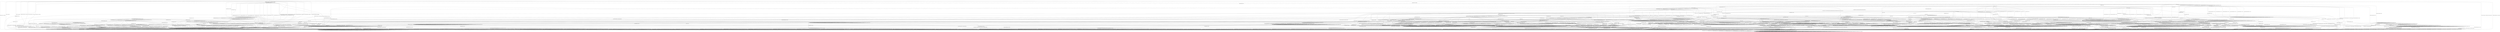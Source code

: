digraph g {

	s0 [shape="circle" label="s0"];
	s1 [shape="circle" label="s1"];
	s2 [shape="circle" label="s2"];
	s3 [shape="circle" label="s3"];
	s4 [shape="circle" label="s4"];
	s5 [shape="circle" label="s5"];
	s6 [shape="circle" label="s6"];
	s7 [shape="circle" label="s7"];
	s8 [shape="circle" label="s8"];
	s9 [shape="circle" label="s9"];
	s10 [shape="circle" label="s10"];
	s11 [shape="circle" label="s11"];
	s12 [shape="circle" label="s12"];
	s13 [shape="circle" label="s13"];
	s14 [shape="circle" label="s14"];
	s15 [shape="circle" label="s15"];
	s16 [shape="circle" label="s16"];
	s17 [shape="circle" label="s17"];
	s18 [shape="circle" label="s18"];
	s19 [shape="circle" label="s19"];
	s20 [shape="circle" label="s20"];
	s21 [shape="circle" label="s21"];
	s22 [shape="circle" label="s22"];
	s23 [shape="circle" label="s23"];
	s24 [shape="circle" label="s24"];
	s25 [shape="circle" label="s25"];
	s26 [shape="circle" label="s26"];
	s27 [shape="circle" label="s27"];
	s28 [shape="circle" label="s28"];
	s29 [shape="circle" label="s29"];
	s30 [shape="circle" label="s30"];
	s31 [shape="circle" label="s31"];
	s32 [shape="circle" label="s32"];
	s33 [shape="circle" label="s33"];
	s34 [shape="circle" label="s34"];
	s35 [shape="circle" label="s35"];
	s36 [shape="circle" label="s36"];
	s37 [shape="circle" label="s37"];
	s38 [shape="circle" label="s38"];
	s39 [shape="circle" label="s39"];
	s40 [shape="circle" label="s40"];
	s41 [shape="circle" label="s41"];
	s42 [shape="circle" label="s42"];
	s43 [shape="circle" label="s43"];
	s44 [shape="circle" label="s44"];
	s45 [shape="circle" label="s45"];
	s46 [shape="circle" label="s46"];
	s47 [shape="circle" label="s47"];
	s48 [shape="circle" label="s48"];
	s49 [shape="circle" label="s49"];
	s50 [shape="circle" label="s50"];
	s51 [shape="circle" label="s51"];
	s52 [shape="circle" label="s52"];
	s53 [shape="circle" label="s53"];
	s54 [shape="circle" label="s54"];
	s55 [shape="circle" label="s55"];
	s56 [shape="circle" label="s56"];
	s57 [shape="circle" label="s57"];
	s58 [shape="circle" label="s58"];
	s59 [shape="circle" label="s59"];
	s60 [shape="circle" label="s60"];
	s61 [shape="circle" label="s61"];
	s62 [shape="circle" label="s62"];
	s63 [shape="circle" label="s63"];
	s64 [shape="circle" label="s64"];
	s65 [shape="circle" label="s65"];
	s66 [shape="circle" label="s66"];
	s67 [shape="circle" label="s67"];
	s68 [shape="circle" label="s68"];
	s69 [shape="circle" label="s69"];
	s70 [shape="circle" label="s70"];
	s71 [shape="circle" label="s71"];
	s72 [shape="circle" label="s72"];
	s73 [shape="circle" label="s73"];
	s74 [shape="circle" label="s74"];
	s75 [shape="circle" label="s75"];
	s76 [shape="circle" label="s76"];
	s77 [shape="circle" label="s77"];
	s78 [shape="circle" label="s78"];
	s79 [shape="circle" label="s79"];
	s80 [shape="circle" label="s80"];
	s81 [shape="circle" label="s81"];
	s82 [shape="circle" label="s82"];
	s83 [shape="circle" label="s83"];
	s84 [shape="circle" label="s84"];
	s85 [shape="circle" label="s85"];
	s86 [shape="circle" label="s86"];
	s87 [shape="circle" label="s87"];
	s88 [shape="circle" label="s88"];
	s89 [shape="circle" label="s89"];
	s0 -> s2 [label="HELLO_VERIFY_REQUEST / CLIENT_HELLO+"];
	s0 -> s6 [label="ECDH_SERVER_HELLO / CLIENT_HELLO"];
	s0 -> s1 [label="ECDH_SERVER_KEY_EXCHANGE / CLIENT_HELLO"];
	s0 -> s1 [label="RSA_SIGN_CERTIFICATE_REQUEST / CLIENT_HELLO"];
	s0 -> s1 [label="RSA_FIXED_ECDH_CERTIFICATE_REQUEST / CLIENT_HELLO"];
	s0 -> s1 [label="RSA_FIXED_DH_CERTIFICATE_REQUEST / CLIENT_HELLO"];
	s0 -> s1 [label="DSS_SIGN_CERTIFICATE_REQUEST / CLIENT_HELLO"];
	s0 -> s1 [label="DSS_FIXED_DH_CERTIFICATE_REQUEST / CLIENT_HELLO"];
	s0 -> s1 [label="ECDSA_SIGN_CERTIFICATE_REQUEST / CLIENT_HELLO"];
	s0 -> s1 [label="SERVER_HELLO_DONE / CLIENT_HELLO"];
	s0 -> s5 [label="CHANGE_CIPHER_SPEC / CLIENT_HELLO"];
	s0 -> s1 [label="FINISHED / CLIENT_HELLO"];
	s0 -> s2 [label="APPLICATION / CLIENT_HELLO"];
	s0 -> s1 [label="CERTIFICATE / CLIENT_HELLO"];
	s0 -> s24 [label="EMPTY_CERTIFICATE / CLIENT_HELLO"];
	s0 -> s3 [label="Alert(WARNING,CLOSE_NOTIFY) / CLIENT_HELLO|Alert(WARNING,CLOSE_NOTIFY)"];
	s0 -> s3 [label="Alert(FATAL,UNEXPECTED_MESSAGE) / CLIENT_HELLO"];
	s1 -> s1 [label="HELLO_VERIFY_REQUEST / TIMEOUT"];
	s1 -> s1 [label="ECDH_SERVER_HELLO / TIMEOUT"];
	s1 -> s1 [label="ECDH_SERVER_KEY_EXCHANGE / TIMEOUT"];
	s1 -> s1 [label="RSA_SIGN_CERTIFICATE_REQUEST / TIMEOUT"];
	s1 -> s1 [label="RSA_FIXED_ECDH_CERTIFICATE_REQUEST / TIMEOUT"];
	s1 -> s1 [label="RSA_FIXED_DH_CERTIFICATE_REQUEST / TIMEOUT"];
	s1 -> s1 [label="DSS_SIGN_CERTIFICATE_REQUEST / TIMEOUT"];
	s1 -> s1 [label="DSS_FIXED_DH_CERTIFICATE_REQUEST / TIMEOUT"];
	s1 -> s1 [label="ECDSA_SIGN_CERTIFICATE_REQUEST / TIMEOUT"];
	s1 -> s1 [label="SERVER_HELLO_DONE / TIMEOUT"];
	s1 -> s5 [label="CHANGE_CIPHER_SPEC / TIMEOUT"];
	s1 -> s1 [label="FINISHED / TIMEOUT"];
	s1 -> s1 [label="APPLICATION / TIMEOUT"];
	s1 -> s1 [label="CERTIFICATE / TIMEOUT"];
	s1 -> s1 [label="EMPTY_CERTIFICATE / TIMEOUT"];
	s1 -> s3 [label="Alert(WARNING,CLOSE_NOTIFY) / Alert(WARNING,CLOSE_NOTIFY)"];
	s1 -> s3 [label="Alert(FATAL,UNEXPECTED_MESSAGE) / TIMEOUT"];
	s2 -> s2 [label="HELLO_VERIFY_REQUEST / CLIENT_HELLO"];
	s2 -> s6 [label="ECDH_SERVER_HELLO / TIMEOUT"];
	s2 -> s1 [label="ECDH_SERVER_KEY_EXCHANGE / TIMEOUT"];
	s2 -> s1 [label="RSA_SIGN_CERTIFICATE_REQUEST / TIMEOUT"];
	s2 -> s1 [label="RSA_FIXED_ECDH_CERTIFICATE_REQUEST / TIMEOUT"];
	s2 -> s1 [label="RSA_FIXED_DH_CERTIFICATE_REQUEST / TIMEOUT"];
	s2 -> s1 [label="DSS_SIGN_CERTIFICATE_REQUEST / TIMEOUT"];
	s2 -> s1 [label="DSS_FIXED_DH_CERTIFICATE_REQUEST / TIMEOUT"];
	s2 -> s1 [label="ECDSA_SIGN_CERTIFICATE_REQUEST / TIMEOUT"];
	s2 -> s1 [label="SERVER_HELLO_DONE / TIMEOUT"];
	s2 -> s5 [label="CHANGE_CIPHER_SPEC / TIMEOUT"];
	s2 -> s1 [label="FINISHED / TIMEOUT"];
	s2 -> s2 [label="APPLICATION / TIMEOUT"];
	s2 -> s1 [label="CERTIFICATE / TIMEOUT"];
	s2 -> s24 [label="EMPTY_CERTIFICATE / TIMEOUT"];
	s2 -> s3 [label="Alert(WARNING,CLOSE_NOTIFY) / Alert(WARNING,CLOSE_NOTIFY)"];
	s2 -> s3 [label="Alert(FATAL,UNEXPECTED_MESSAGE) / TIMEOUT"];
	s3 -> s4 [label="HELLO_VERIFY_REQUEST / TIMEOUT"];
	s3 -> s4 [label="ECDH_SERVER_HELLO / TIMEOUT"];
	s3 -> s4 [label="ECDH_SERVER_KEY_EXCHANGE / TIMEOUT"];
	s3 -> s4 [label="RSA_SIGN_CERTIFICATE_REQUEST / TIMEOUT"];
	s3 -> s4 [label="RSA_FIXED_ECDH_CERTIFICATE_REQUEST / TIMEOUT"];
	s3 -> s4 [label="RSA_FIXED_DH_CERTIFICATE_REQUEST / TIMEOUT"];
	s3 -> s4 [label="DSS_SIGN_CERTIFICATE_REQUEST / TIMEOUT"];
	s3 -> s4 [label="DSS_FIXED_DH_CERTIFICATE_REQUEST / TIMEOUT"];
	s3 -> s4 [label="ECDSA_SIGN_CERTIFICATE_REQUEST / TIMEOUT"];
	s3 -> s4 [label="SERVER_HELLO_DONE / TIMEOUT"];
	s3 -> s4 [label="CHANGE_CIPHER_SPEC / TIMEOUT"];
	s3 -> s4 [label="FINISHED / TIMEOUT"];
	s3 -> s4 [label="APPLICATION / TIMEOUT"];
	s3 -> s4 [label="CERTIFICATE / TIMEOUT"];
	s3 -> s4 [label="EMPTY_CERTIFICATE / TIMEOUT"];
	s3 -> s4 [label="Alert(WARNING,CLOSE_NOTIFY) / TIMEOUT"];
	s3 -> s4 [label="Alert(FATAL,UNEXPECTED_MESSAGE) / TIMEOUT"];
	s4 -> s4 [label="HELLO_VERIFY_REQUEST / SOCKET_CLOSED"];
	s4 -> s4 [label="ECDH_SERVER_HELLO / SOCKET_CLOSED"];
	s4 -> s4 [label="ECDH_SERVER_KEY_EXCHANGE / SOCKET_CLOSED"];
	s4 -> s4 [label="RSA_SIGN_CERTIFICATE_REQUEST / SOCKET_CLOSED"];
	s4 -> s4 [label="RSA_FIXED_ECDH_CERTIFICATE_REQUEST / SOCKET_CLOSED"];
	s4 -> s4 [label="RSA_FIXED_DH_CERTIFICATE_REQUEST / SOCKET_CLOSED"];
	s4 -> s4 [label="DSS_SIGN_CERTIFICATE_REQUEST / SOCKET_CLOSED"];
	s4 -> s4 [label="DSS_FIXED_DH_CERTIFICATE_REQUEST / SOCKET_CLOSED"];
	s4 -> s4 [label="ECDSA_SIGN_CERTIFICATE_REQUEST / SOCKET_CLOSED"];
	s4 -> s4 [label="SERVER_HELLO_DONE / SOCKET_CLOSED"];
	s4 -> s4 [label="CHANGE_CIPHER_SPEC / SOCKET_CLOSED"];
	s4 -> s4 [label="FINISHED / SOCKET_CLOSED"];
	s4 -> s4 [label="APPLICATION / SOCKET_CLOSED"];
	s4 -> s4 [label="CERTIFICATE / SOCKET_CLOSED"];
	s4 -> s4 [label="EMPTY_CERTIFICATE / SOCKET_CLOSED"];
	s4 -> s4 [label="Alert(WARNING,CLOSE_NOTIFY) / SOCKET_CLOSED"];
	s4 -> s4 [label="Alert(FATAL,UNEXPECTED_MESSAGE) / SOCKET_CLOSED"];
	s5 -> s5 [label="HELLO_VERIFY_REQUEST / TIMEOUT"];
	s5 -> s5 [label="ECDH_SERVER_HELLO / TIMEOUT"];
	s5 -> s5 [label="ECDH_SERVER_KEY_EXCHANGE / TIMEOUT"];
	s5 -> s5 [label="RSA_SIGN_CERTIFICATE_REQUEST / TIMEOUT"];
	s5 -> s5 [label="RSA_FIXED_ECDH_CERTIFICATE_REQUEST / TIMEOUT"];
	s5 -> s5 [label="RSA_FIXED_DH_CERTIFICATE_REQUEST / TIMEOUT"];
	s5 -> s5 [label="DSS_SIGN_CERTIFICATE_REQUEST / TIMEOUT"];
	s5 -> s5 [label="DSS_FIXED_DH_CERTIFICATE_REQUEST / TIMEOUT"];
	s5 -> s5 [label="ECDSA_SIGN_CERTIFICATE_REQUEST / TIMEOUT"];
	s5 -> s5 [label="SERVER_HELLO_DONE / TIMEOUT"];
	s5 -> s5 [label="CHANGE_CIPHER_SPEC / TIMEOUT"];
	s5 -> s5 [label="FINISHED / TIMEOUT"];
	s5 -> s5 [label="APPLICATION / TIMEOUT"];
	s5 -> s5 [label="CERTIFICATE / TIMEOUT"];
	s5 -> s5 [label="EMPTY_CERTIFICATE / TIMEOUT"];
	s5 -> s5 [label="Alert(WARNING,CLOSE_NOTIFY) / TIMEOUT"];
	s5 -> s5 [label="Alert(FATAL,UNEXPECTED_MESSAGE) / TIMEOUT"];
	s6 -> s43 [label="HELLO_VERIFY_REQUEST / TIMEOUT"];
	s6 -> s15 [label="ECDH_SERVER_HELLO / TIMEOUT"];
	s6 -> s10 [label="ECDH_SERVER_KEY_EXCHANGE / TIMEOUT"];
	s6 -> s18 [label="RSA_SIGN_CERTIFICATE_REQUEST / TIMEOUT"];
	s6 -> s18 [label="RSA_FIXED_ECDH_CERTIFICATE_REQUEST / TIMEOUT"];
	s6 -> s18 [label="RSA_FIXED_DH_CERTIFICATE_REQUEST / TIMEOUT"];
	s6 -> s18 [label="DSS_SIGN_CERTIFICATE_REQUEST / TIMEOUT"];
	s6 -> s18 [label="DSS_FIXED_DH_CERTIFICATE_REQUEST / TIMEOUT"];
	s6 -> s18 [label="ECDSA_SIGN_CERTIFICATE_REQUEST / TIMEOUT"];
	s6 -> s3 [label="SERVER_HELLO_DONE / Alert(FATAL,INTERNAL_ERROR)"];
	s6 -> s7 [label="CHANGE_CIPHER_SPEC / TIMEOUT"];
	s6 -> s8 [label="FINISHED / TIMEOUT"];
	s6 -> s6 [label="APPLICATION / TIMEOUT"];
	s6 -> s57 [label="CERTIFICATE / TIMEOUT"];
	s6 -> s9 [label="EMPTY_CERTIFICATE / TIMEOUT"];
	s6 -> s3 [label="Alert(WARNING,CLOSE_NOTIFY) / Alert(WARNING,CLOSE_NOTIFY)"];
	s6 -> s3 [label="Alert(FATAL,UNEXPECTED_MESSAGE) / TIMEOUT"];
	s7 -> s3 [label="HELLO_VERIFY_REQUEST / Alert(FATAL,UNEXPECTED_MESSAGE)"];
	s7 -> s3 [label="ECDH_SERVER_HELLO / Alert(FATAL,UNEXPECTED_MESSAGE)"];
	s7 -> s3 [label="ECDH_SERVER_KEY_EXCHANGE / Alert(FATAL,UNEXPECTED_MESSAGE)"];
	s7 -> s3 [label="RSA_SIGN_CERTIFICATE_REQUEST / Alert(FATAL,UNEXPECTED_MESSAGE)"];
	s7 -> s3 [label="RSA_FIXED_ECDH_CERTIFICATE_REQUEST / Alert(FATAL,UNEXPECTED_MESSAGE)"];
	s7 -> s3 [label="RSA_FIXED_DH_CERTIFICATE_REQUEST / Alert(FATAL,UNEXPECTED_MESSAGE)"];
	s7 -> s3 [label="DSS_SIGN_CERTIFICATE_REQUEST / Alert(FATAL,UNEXPECTED_MESSAGE)"];
	s7 -> s3 [label="DSS_FIXED_DH_CERTIFICATE_REQUEST / Alert(FATAL,UNEXPECTED_MESSAGE)"];
	s7 -> s3 [label="ECDSA_SIGN_CERTIFICATE_REQUEST / Alert(FATAL,UNEXPECTED_MESSAGE)"];
	s7 -> s3 [label="SERVER_HELLO_DONE / Alert(FATAL,UNEXPECTED_MESSAGE)"];
	s7 -> s5 [label="CHANGE_CIPHER_SPEC / TIMEOUT"];
	s7 -> s3 [label="FINISHED / Alert(FATAL,UNEXPECTED_MESSAGE)"];
	s7 -> s7 [label="APPLICATION / TIMEOUT"];
	s7 -> s3 [label="CERTIFICATE / Alert(FATAL,UNEXPECTED_MESSAGE)"];
	s7 -> s3 [label="EMPTY_CERTIFICATE / Alert(FATAL,UNEXPECTED_MESSAGE)"];
	s7 -> s7 [label="Alert(WARNING,CLOSE_NOTIFY) / TIMEOUT"];
	s7 -> s7 [label="Alert(FATAL,UNEXPECTED_MESSAGE) / TIMEOUT"];
	s8 -> s54 [label="HELLO_VERIFY_REQUEST / TIMEOUT"];
	s8 -> s20 [label="ECDH_SERVER_HELLO / TIMEOUT"];
	s8 -> s8 [label="ECDH_SERVER_KEY_EXCHANGE / TIMEOUT"];
	s8 -> s30 [label="RSA_SIGN_CERTIFICATE_REQUEST / TIMEOUT"];
	s8 -> s30 [label="RSA_FIXED_ECDH_CERTIFICATE_REQUEST / TIMEOUT"];
	s8 -> s30 [label="RSA_FIXED_DH_CERTIFICATE_REQUEST / TIMEOUT"];
	s8 -> s30 [label="DSS_SIGN_CERTIFICATE_REQUEST / TIMEOUT"];
	s8 -> s30 [label="DSS_FIXED_DH_CERTIFICATE_REQUEST / TIMEOUT"];
	s8 -> s30 [label="ECDSA_SIGN_CERTIFICATE_REQUEST / TIMEOUT"];
	s8 -> s3 [label="SERVER_HELLO_DONE / Alert(FATAL,UNEXPECTED_MESSAGE)"];
	s8 -> s7 [label="CHANGE_CIPHER_SPEC / TIMEOUT"];
	s8 -> s20 [label="FINISHED / TIMEOUT"];
	s8 -> s8 [label="APPLICATION / TIMEOUT"];
	s8 -> s45 [label="CERTIFICATE / TIMEOUT"];
	s8 -> s45 [label="EMPTY_CERTIFICATE / TIMEOUT"];
	s8 -> s3 [label="Alert(WARNING,CLOSE_NOTIFY) / Alert(WARNING,CLOSE_NOTIFY)"];
	s8 -> s3 [label="Alert(FATAL,UNEXPECTED_MESSAGE) / TIMEOUT"];
	s9 -> s9 [label="HELLO_VERIFY_REQUEST / TIMEOUT"];
	s9 -> s13 [label="ECDH_SERVER_HELLO / TIMEOUT"];
	s9 -> s23 [label="ECDH_SERVER_KEY_EXCHANGE / TIMEOUT"];
	s9 -> s28 [label="RSA_SIGN_CERTIFICATE_REQUEST / TIMEOUT"];
	s9 -> s28 [label="RSA_FIXED_ECDH_CERTIFICATE_REQUEST / TIMEOUT"];
	s9 -> s28 [label="RSA_FIXED_DH_CERTIFICATE_REQUEST / TIMEOUT"];
	s9 -> s28 [label="DSS_SIGN_CERTIFICATE_REQUEST / TIMEOUT"];
	s9 -> s28 [label="DSS_FIXED_DH_CERTIFICATE_REQUEST / TIMEOUT"];
	s9 -> s28 [label="ECDSA_SIGN_CERTIFICATE_REQUEST / TIMEOUT"];
	s9 -> s3 [label="SERVER_HELLO_DONE / Alert(FATAL,BAD_CERTIFICATE)"];
	s9 -> s12 [label="CHANGE_CIPHER_SPEC / TIMEOUT"];
	s9 -> s9 [label="FINISHED / TIMEOUT"];
	s9 -> s9 [label="APPLICATION / TIMEOUT"];
	s9 -> s13 [label="CERTIFICATE / TIMEOUT"];
	s9 -> s13 [label="EMPTY_CERTIFICATE / TIMEOUT"];
	s9 -> s3 [label="Alert(WARNING,CLOSE_NOTIFY) / Alert(WARNING,CLOSE_NOTIFY)"];
	s9 -> s3 [label="Alert(FATAL,UNEXPECTED_MESSAGE) / TIMEOUT"];
	s10 -> s10 [label="HELLO_VERIFY_REQUEST / TIMEOUT"];
	s10 -> s14 [label="ECDH_SERVER_HELLO / TIMEOUT"];
	s10 -> s14 [label="ECDH_SERVER_KEY_EXCHANGE / TIMEOUT"];
	s10 -> s31 [label="RSA_SIGN_CERTIFICATE_REQUEST / TIMEOUT"];
	s10 -> s31 [label="RSA_FIXED_ECDH_CERTIFICATE_REQUEST / TIMEOUT"];
	s10 -> s31 [label="RSA_FIXED_DH_CERTIFICATE_REQUEST / TIMEOUT"];
	s10 -> s31 [label="DSS_SIGN_CERTIFICATE_REQUEST / TIMEOUT"];
	s10 -> s31 [label="DSS_FIXED_DH_CERTIFICATE_REQUEST / TIMEOUT"];
	s10 -> s31 [label="ECDSA_SIGN_CERTIFICATE_REQUEST / TIMEOUT"];
	s10 -> s3 [label="SERVER_HELLO_DONE / Alert(FATAL,HANDSHAKE_FAILURE)"];
	s10 -> s11 [label="CHANGE_CIPHER_SPEC / TIMEOUT"];
	s10 -> s10 [label="FINISHED / TIMEOUT"];
	s10 -> s10 [label="APPLICATION / TIMEOUT"];
	s10 -> s10 [label="CERTIFICATE / TIMEOUT"];
	s10 -> s10 [label="EMPTY_CERTIFICATE / TIMEOUT"];
	s10 -> s3 [label="Alert(WARNING,CLOSE_NOTIFY) / Alert(WARNING,CLOSE_NOTIFY)"];
	s10 -> s3 [label="Alert(FATAL,UNEXPECTED_MESSAGE) / TIMEOUT"];
	s11 -> s3 [label="HELLO_VERIFY_REQUEST / Alert(FATAL,HANDSHAKE_FAILURE)"];
	s11 -> s3 [label="ECDH_SERVER_HELLO / Alert(FATAL,HANDSHAKE_FAILURE)"];
	s11 -> s3 [label="ECDH_SERVER_KEY_EXCHANGE / Alert(FATAL,HANDSHAKE_FAILURE)"];
	s11 -> s3 [label="RSA_SIGN_CERTIFICATE_REQUEST / Alert(FATAL,HANDSHAKE_FAILURE)"];
	s11 -> s3 [label="RSA_FIXED_ECDH_CERTIFICATE_REQUEST / Alert(FATAL,HANDSHAKE_FAILURE)"];
	s11 -> s3 [label="RSA_FIXED_DH_CERTIFICATE_REQUEST / Alert(FATAL,HANDSHAKE_FAILURE)"];
	s11 -> s3 [label="DSS_SIGN_CERTIFICATE_REQUEST / Alert(FATAL,HANDSHAKE_FAILURE)"];
	s11 -> s3 [label="DSS_FIXED_DH_CERTIFICATE_REQUEST / Alert(FATAL,HANDSHAKE_FAILURE)"];
	s11 -> s3 [label="ECDSA_SIGN_CERTIFICATE_REQUEST / Alert(FATAL,HANDSHAKE_FAILURE)"];
	s11 -> s3 [label="SERVER_HELLO_DONE / Alert(FATAL,HANDSHAKE_FAILURE)"];
	s11 -> s5 [label="CHANGE_CIPHER_SPEC / TIMEOUT"];
	s11 -> s3 [label="FINISHED / Alert(FATAL,HANDSHAKE_FAILURE)"];
	s11 -> s11 [label="APPLICATION / TIMEOUT"];
	s11 -> s3 [label="CERTIFICATE / Alert(FATAL,HANDSHAKE_FAILURE)"];
	s11 -> s3 [label="EMPTY_CERTIFICATE / Alert(FATAL,HANDSHAKE_FAILURE)"];
	s11 -> s11 [label="Alert(WARNING,CLOSE_NOTIFY) / TIMEOUT"];
	s11 -> s11 [label="Alert(FATAL,UNEXPECTED_MESSAGE) / TIMEOUT"];
	s12 -> s3 [label="HELLO_VERIFY_REQUEST / Alert(FATAL,BAD_CERTIFICATE)"];
	s12 -> s3 [label="ECDH_SERVER_HELLO / Alert(FATAL,BAD_CERTIFICATE)"];
	s12 -> s3 [label="ECDH_SERVER_KEY_EXCHANGE / Alert(FATAL,BAD_CERTIFICATE)"];
	s12 -> s3 [label="RSA_SIGN_CERTIFICATE_REQUEST / Alert(FATAL,BAD_CERTIFICATE)"];
	s12 -> s3 [label="RSA_FIXED_ECDH_CERTIFICATE_REQUEST / Alert(FATAL,BAD_CERTIFICATE)"];
	s12 -> s3 [label="RSA_FIXED_DH_CERTIFICATE_REQUEST / Alert(FATAL,BAD_CERTIFICATE)"];
	s12 -> s3 [label="DSS_SIGN_CERTIFICATE_REQUEST / Alert(FATAL,BAD_CERTIFICATE)"];
	s12 -> s3 [label="DSS_FIXED_DH_CERTIFICATE_REQUEST / Alert(FATAL,BAD_CERTIFICATE)"];
	s12 -> s3 [label="ECDSA_SIGN_CERTIFICATE_REQUEST / Alert(FATAL,BAD_CERTIFICATE)"];
	s12 -> s3 [label="SERVER_HELLO_DONE / Alert(FATAL,BAD_CERTIFICATE)"];
	s12 -> s5 [label="CHANGE_CIPHER_SPEC / TIMEOUT"];
	s12 -> s3 [label="FINISHED / Alert(FATAL,BAD_CERTIFICATE)"];
	s12 -> s12 [label="APPLICATION / TIMEOUT"];
	s12 -> s3 [label="CERTIFICATE / Alert(FATAL,BAD_CERTIFICATE)"];
	s12 -> s3 [label="EMPTY_CERTIFICATE / Alert(FATAL,BAD_CERTIFICATE)"];
	s12 -> s12 [label="Alert(WARNING,CLOSE_NOTIFY) / TIMEOUT"];
	s12 -> s12 [label="Alert(FATAL,UNEXPECTED_MESSAGE) / TIMEOUT"];
	s13 -> s13 [label="HELLO_VERIFY_REQUEST / TIMEOUT"];
	s13 -> s13 [label="ECDH_SERVER_HELLO / TIMEOUT"];
	s13 -> s13 [label="ECDH_SERVER_KEY_EXCHANGE / TIMEOUT"];
	s13 -> s13 [label="RSA_SIGN_CERTIFICATE_REQUEST / TIMEOUT"];
	s13 -> s13 [label="RSA_FIXED_ECDH_CERTIFICATE_REQUEST / TIMEOUT"];
	s13 -> s13 [label="RSA_FIXED_DH_CERTIFICATE_REQUEST / TIMEOUT"];
	s13 -> s13 [label="DSS_SIGN_CERTIFICATE_REQUEST / TIMEOUT"];
	s13 -> s13 [label="DSS_FIXED_DH_CERTIFICATE_REQUEST / TIMEOUT"];
	s13 -> s13 [label="ECDSA_SIGN_CERTIFICATE_REQUEST / TIMEOUT"];
	s13 -> s13 [label="SERVER_HELLO_DONE / TIMEOUT"];
	s13 -> s12 [label="CHANGE_CIPHER_SPEC / TIMEOUT"];
	s13 -> s13 [label="FINISHED / TIMEOUT"];
	s13 -> s13 [label="APPLICATION / TIMEOUT"];
	s13 -> s13 [label="CERTIFICATE / TIMEOUT"];
	s13 -> s13 [label="EMPTY_CERTIFICATE / TIMEOUT"];
	s13 -> s3 [label="Alert(WARNING,CLOSE_NOTIFY) / Alert(WARNING,CLOSE_NOTIFY)"];
	s13 -> s3 [label="Alert(FATAL,UNEXPECTED_MESSAGE) / TIMEOUT"];
	s14 -> s14 [label="HELLO_VERIFY_REQUEST / TIMEOUT"];
	s14 -> s14 [label="ECDH_SERVER_HELLO / TIMEOUT"];
	s14 -> s14 [label="ECDH_SERVER_KEY_EXCHANGE / TIMEOUT"];
	s14 -> s14 [label="RSA_SIGN_CERTIFICATE_REQUEST / TIMEOUT"];
	s14 -> s14 [label="RSA_FIXED_ECDH_CERTIFICATE_REQUEST / TIMEOUT"];
	s14 -> s14 [label="RSA_FIXED_DH_CERTIFICATE_REQUEST / TIMEOUT"];
	s14 -> s14 [label="DSS_SIGN_CERTIFICATE_REQUEST / TIMEOUT"];
	s14 -> s14 [label="DSS_FIXED_DH_CERTIFICATE_REQUEST / TIMEOUT"];
	s14 -> s14 [label="ECDSA_SIGN_CERTIFICATE_REQUEST / TIMEOUT"];
	s14 -> s14 [label="SERVER_HELLO_DONE / TIMEOUT"];
	s14 -> s11 [label="CHANGE_CIPHER_SPEC / TIMEOUT"];
	s14 -> s14 [label="FINISHED / TIMEOUT"];
	s14 -> s14 [label="APPLICATION / TIMEOUT"];
	s14 -> s14 [label="CERTIFICATE / TIMEOUT"];
	s14 -> s14 [label="EMPTY_CERTIFICATE / TIMEOUT"];
	s14 -> s3 [label="Alert(WARNING,CLOSE_NOTIFY) / Alert(WARNING,CLOSE_NOTIFY)"];
	s14 -> s3 [label="Alert(FATAL,UNEXPECTED_MESSAGE) / TIMEOUT"];
	s15 -> s20 [label="HELLO_VERIFY_REQUEST / TIMEOUT"];
	s15 -> s15 [label="ECDH_SERVER_HELLO / TIMEOUT"];
	s15 -> s14 [label="ECDH_SERVER_KEY_EXCHANGE / TIMEOUT"];
	s15 -> s32 [label="RSA_SIGN_CERTIFICATE_REQUEST / TIMEOUT"];
	s15 -> s32 [label="RSA_FIXED_ECDH_CERTIFICATE_REQUEST / TIMEOUT"];
	s15 -> s32 [label="RSA_FIXED_DH_CERTIFICATE_REQUEST / TIMEOUT"];
	s15 -> s32 [label="DSS_SIGN_CERTIFICATE_REQUEST / TIMEOUT"];
	s15 -> s32 [label="DSS_FIXED_DH_CERTIFICATE_REQUEST / TIMEOUT"];
	s15 -> s32 [label="ECDSA_SIGN_CERTIFICATE_REQUEST / TIMEOUT"];
	s15 -> s16 [label="SERVER_HELLO_DONE / TIMEOUT"];
	s15 -> s7 [label="CHANGE_CIPHER_SPEC / TIMEOUT"];
	s15 -> s20 [label="FINISHED / TIMEOUT"];
	s15 -> s15 [label="APPLICATION / TIMEOUT"];
	s15 -> s56 [label="CERTIFICATE / TIMEOUT"];
	s15 -> s13 [label="EMPTY_CERTIFICATE / TIMEOUT"];
	s15 -> s3 [label="Alert(WARNING,CLOSE_NOTIFY) / Alert(WARNING,CLOSE_NOTIFY)"];
	s15 -> s3 [label="Alert(FATAL,UNEXPECTED_MESSAGE) / TIMEOUT"];
	s16 -> s16 [label="HELLO_VERIFY_REQUEST / TIMEOUT"];
	s16 -> s16 [label="ECDH_SERVER_HELLO / TIMEOUT"];
	s16 -> s16 [label="ECDH_SERVER_KEY_EXCHANGE / TIMEOUT"];
	s16 -> s16 [label="RSA_SIGN_CERTIFICATE_REQUEST / TIMEOUT"];
	s16 -> s16 [label="RSA_FIXED_ECDH_CERTIFICATE_REQUEST / TIMEOUT"];
	s16 -> s16 [label="RSA_FIXED_DH_CERTIFICATE_REQUEST / TIMEOUT"];
	s16 -> s16 [label="DSS_SIGN_CERTIFICATE_REQUEST / TIMEOUT"];
	s16 -> s16 [label="DSS_FIXED_DH_CERTIFICATE_REQUEST / TIMEOUT"];
	s16 -> s16 [label="ECDSA_SIGN_CERTIFICATE_REQUEST / TIMEOUT"];
	s16 -> s16 [label="SERVER_HELLO_DONE / TIMEOUT"];
	s16 -> s17 [label="CHANGE_CIPHER_SPEC / TIMEOUT"];
	s16 -> s16 [label="FINISHED / TIMEOUT"];
	s16 -> s16 [label="APPLICATION / TIMEOUT"];
	s16 -> s16 [label="CERTIFICATE / TIMEOUT"];
	s16 -> s16 [label="EMPTY_CERTIFICATE / TIMEOUT"];
	s16 -> s3 [label="Alert(WARNING,CLOSE_NOTIFY) / Alert(WARNING,CLOSE_NOTIFY)"];
	s16 -> s3 [label="Alert(FATAL,UNEXPECTED_MESSAGE) / TIMEOUT"];
	s17 -> s3 [label="HELLO_VERIFY_REQUEST / Alert(FATAL,INTERNAL_ERROR)"];
	s17 -> s3 [label="ECDH_SERVER_HELLO / Alert(FATAL,INTERNAL_ERROR)"];
	s17 -> s3 [label="ECDH_SERVER_KEY_EXCHANGE / Alert(FATAL,INTERNAL_ERROR)"];
	s17 -> s3 [label="RSA_SIGN_CERTIFICATE_REQUEST / Alert(FATAL,INTERNAL_ERROR)"];
	s17 -> s3 [label="RSA_FIXED_ECDH_CERTIFICATE_REQUEST / Alert(FATAL,INTERNAL_ERROR)"];
	s17 -> s3 [label="RSA_FIXED_DH_CERTIFICATE_REQUEST / Alert(FATAL,INTERNAL_ERROR)"];
	s17 -> s3 [label="DSS_SIGN_CERTIFICATE_REQUEST / Alert(FATAL,INTERNAL_ERROR)"];
	s17 -> s3 [label="DSS_FIXED_DH_CERTIFICATE_REQUEST / Alert(FATAL,INTERNAL_ERROR)"];
	s17 -> s3 [label="ECDSA_SIGN_CERTIFICATE_REQUEST / Alert(FATAL,INTERNAL_ERROR)"];
	s17 -> s3 [label="SERVER_HELLO_DONE / Alert(FATAL,INTERNAL_ERROR)"];
	s17 -> s5 [label="CHANGE_CIPHER_SPEC / TIMEOUT"];
	s17 -> s3 [label="FINISHED / Alert(FATAL,INTERNAL_ERROR)"];
	s17 -> s17 [label="APPLICATION / TIMEOUT"];
	s17 -> s3 [label="CERTIFICATE / Alert(FATAL,INTERNAL_ERROR)"];
	s17 -> s3 [label="EMPTY_CERTIFICATE / Alert(FATAL,INTERNAL_ERROR)"];
	s17 -> s17 [label="Alert(WARNING,CLOSE_NOTIFY) / TIMEOUT"];
	s17 -> s17 [label="Alert(FATAL,UNEXPECTED_MESSAGE) / TIMEOUT"];
	s18 -> s44 [label="HELLO_VERIFY_REQUEST / TIMEOUT"];
	s18 -> s32 [label="ECDH_SERVER_HELLO / TIMEOUT"];
	s18 -> s31 [label="ECDH_SERVER_KEY_EXCHANGE / TIMEOUT"];
	s18 -> s19 [label="RSA_SIGN_CERTIFICATE_REQUEST / TIMEOUT"];
	s18 -> s19 [label="RSA_FIXED_ECDH_CERTIFICATE_REQUEST / TIMEOUT"];
	s18 -> s19 [label="RSA_FIXED_DH_CERTIFICATE_REQUEST / TIMEOUT"];
	s18 -> s19 [label="DSS_SIGN_CERTIFICATE_REQUEST / TIMEOUT"];
	s18 -> s19 [label="DSS_FIXED_DH_CERTIFICATE_REQUEST / TIMEOUT"];
	s18 -> s19 [label="ECDSA_SIGN_CERTIFICATE_REQUEST / TIMEOUT"];
	s18 -> s3 [label="SERVER_HELLO_DONE / TIMEOUT"];
	s18 -> s7 [label="CHANGE_CIPHER_SPEC / TIMEOUT"];
	s18 -> s30 [label="FINISHED / TIMEOUT"];
	s18 -> s18 [label="APPLICATION / TIMEOUT"];
	s18 -> s70 [label="CERTIFICATE / TIMEOUT"];
	s18 -> s28 [label="EMPTY_CERTIFICATE / TIMEOUT"];
	s18 -> s3 [label="Alert(WARNING,CLOSE_NOTIFY) / Alert(WARNING,CLOSE_NOTIFY)"];
	s18 -> s3 [label="Alert(FATAL,UNEXPECTED_MESSAGE) / TIMEOUT"];
	s19 -> s20 [label="HELLO_VERIFY_REQUEST / TIMEOUT"];
	s19 -> s32 [label="ECDH_SERVER_HELLO / TIMEOUT"];
	s19 -> s14 [label="ECDH_SERVER_KEY_EXCHANGE / TIMEOUT"];
	s19 -> s19 [label="RSA_SIGN_CERTIFICATE_REQUEST / TIMEOUT"];
	s19 -> s19 [label="RSA_FIXED_ECDH_CERTIFICATE_REQUEST / TIMEOUT"];
	s19 -> s19 [label="RSA_FIXED_DH_CERTIFICATE_REQUEST / TIMEOUT"];
	s19 -> s19 [label="DSS_SIGN_CERTIFICATE_REQUEST / TIMEOUT"];
	s19 -> s19 [label="DSS_FIXED_DH_CERTIFICATE_REQUEST / TIMEOUT"];
	s19 -> s19 [label="ECDSA_SIGN_CERTIFICATE_REQUEST / TIMEOUT"];
	s19 -> s21 [label="SERVER_HELLO_DONE / TIMEOUT"];
	s19 -> s7 [label="CHANGE_CIPHER_SPEC / TIMEOUT"];
	s19 -> s20 [label="FINISHED / TIMEOUT"];
	s19 -> s19 [label="APPLICATION / TIMEOUT"];
	s19 -> s33 [label="CERTIFICATE / TIMEOUT"];
	s19 -> s13 [label="EMPTY_CERTIFICATE / TIMEOUT"];
	s19 -> s3 [label="Alert(WARNING,CLOSE_NOTIFY) / Alert(WARNING,CLOSE_NOTIFY)"];
	s19 -> s3 [label="Alert(FATAL,UNEXPECTED_MESSAGE) / TIMEOUT"];
	s20 -> s20 [label="HELLO_VERIFY_REQUEST / TIMEOUT"];
	s20 -> s20 [label="ECDH_SERVER_HELLO / TIMEOUT"];
	s20 -> s20 [label="ECDH_SERVER_KEY_EXCHANGE / TIMEOUT"];
	s20 -> s20 [label="RSA_SIGN_CERTIFICATE_REQUEST / TIMEOUT"];
	s20 -> s20 [label="RSA_FIXED_ECDH_CERTIFICATE_REQUEST / TIMEOUT"];
	s20 -> s20 [label="RSA_FIXED_DH_CERTIFICATE_REQUEST / TIMEOUT"];
	s20 -> s20 [label="DSS_SIGN_CERTIFICATE_REQUEST / TIMEOUT"];
	s20 -> s20 [label="DSS_FIXED_DH_CERTIFICATE_REQUEST / TIMEOUT"];
	s20 -> s20 [label="ECDSA_SIGN_CERTIFICATE_REQUEST / TIMEOUT"];
	s20 -> s20 [label="SERVER_HELLO_DONE / TIMEOUT"];
	s20 -> s7 [label="CHANGE_CIPHER_SPEC / TIMEOUT"];
	s20 -> s20 [label="FINISHED / TIMEOUT"];
	s20 -> s20 [label="APPLICATION / TIMEOUT"];
	s20 -> s20 [label="CERTIFICATE / TIMEOUT"];
	s20 -> s20 [label="EMPTY_CERTIFICATE / TIMEOUT"];
	s20 -> s3 [label="Alert(WARNING,CLOSE_NOTIFY) / Alert(WARNING,CLOSE_NOTIFY)"];
	s20 -> s3 [label="Alert(FATAL,UNEXPECTED_MESSAGE) / TIMEOUT"];
	s21 -> s21 [label="HELLO_VERIFY_REQUEST / TIMEOUT"];
	s21 -> s21 [label="ECDH_SERVER_HELLO / TIMEOUT"];
	s21 -> s21 [label="ECDH_SERVER_KEY_EXCHANGE / TIMEOUT"];
	s21 -> s21 [label="RSA_SIGN_CERTIFICATE_REQUEST / TIMEOUT"];
	s21 -> s21 [label="RSA_FIXED_ECDH_CERTIFICATE_REQUEST / TIMEOUT"];
	s21 -> s21 [label="RSA_FIXED_DH_CERTIFICATE_REQUEST / TIMEOUT"];
	s21 -> s21 [label="DSS_SIGN_CERTIFICATE_REQUEST / TIMEOUT"];
	s21 -> s21 [label="DSS_FIXED_DH_CERTIFICATE_REQUEST / TIMEOUT"];
	s21 -> s21 [label="ECDSA_SIGN_CERTIFICATE_REQUEST / TIMEOUT"];
	s21 -> s21 [label="SERVER_HELLO_DONE / TIMEOUT"];
	s21 -> s22 [label="CHANGE_CIPHER_SPEC / TIMEOUT"];
	s21 -> s21 [label="FINISHED / TIMEOUT"];
	s21 -> s21 [label="APPLICATION / TIMEOUT"];
	s21 -> s21 [label="CERTIFICATE / TIMEOUT"];
	s21 -> s21 [label="EMPTY_CERTIFICATE / TIMEOUT"];
	s21 -> s3 [label="Alert(WARNING,CLOSE_NOTIFY) / Alert(WARNING,CLOSE_NOTIFY)"];
	s21 -> s3 [label="Alert(FATAL,UNEXPECTED_MESSAGE) / TIMEOUT"];
	s22 -> s3 [label="HELLO_VERIFY_REQUEST / TIMEOUT"];
	s22 -> s3 [label="ECDH_SERVER_HELLO / TIMEOUT"];
	s22 -> s3 [label="ECDH_SERVER_KEY_EXCHANGE / TIMEOUT"];
	s22 -> s3 [label="RSA_SIGN_CERTIFICATE_REQUEST / TIMEOUT"];
	s22 -> s3 [label="RSA_FIXED_ECDH_CERTIFICATE_REQUEST / TIMEOUT"];
	s22 -> s3 [label="RSA_FIXED_DH_CERTIFICATE_REQUEST / TIMEOUT"];
	s22 -> s3 [label="DSS_SIGN_CERTIFICATE_REQUEST / TIMEOUT"];
	s22 -> s3 [label="DSS_FIXED_DH_CERTIFICATE_REQUEST / TIMEOUT"];
	s22 -> s3 [label="ECDSA_SIGN_CERTIFICATE_REQUEST / TIMEOUT"];
	s22 -> s3 [label="SERVER_HELLO_DONE / TIMEOUT"];
	s22 -> s5 [label="CHANGE_CIPHER_SPEC / TIMEOUT"];
	s22 -> s3 [label="FINISHED / TIMEOUT"];
	s22 -> s22 [label="APPLICATION / TIMEOUT"];
	s22 -> s3 [label="CERTIFICATE / TIMEOUT"];
	s22 -> s3 [label="EMPTY_CERTIFICATE / TIMEOUT"];
	s22 -> s22 [label="Alert(WARNING,CLOSE_NOTIFY) / TIMEOUT"];
	s22 -> s22 [label="Alert(FATAL,UNEXPECTED_MESSAGE) / TIMEOUT"];
	s23 -> s23 [label="HELLO_VERIFY_REQUEST / TIMEOUT"];
	s23 -> s13 [label="ECDH_SERVER_HELLO / TIMEOUT"];
	s23 -> s13 [label="ECDH_SERVER_KEY_EXCHANGE / TIMEOUT"];
	s23 -> s29 [label="RSA_SIGN_CERTIFICATE_REQUEST / TIMEOUT"];
	s23 -> s29 [label="RSA_FIXED_ECDH_CERTIFICATE_REQUEST / TIMEOUT"];
	s23 -> s29 [label="RSA_FIXED_DH_CERTIFICATE_REQUEST / TIMEOUT"];
	s23 -> s29 [label="DSS_SIGN_CERTIFICATE_REQUEST / TIMEOUT"];
	s23 -> s29 [label="DSS_FIXED_DH_CERTIFICATE_REQUEST / TIMEOUT"];
	s23 -> s29 [label="ECDSA_SIGN_CERTIFICATE_REQUEST / TIMEOUT"];
	s23 -> s3 [label="SERVER_HELLO_DONE / Alert(FATAL,BAD_CERTIFICATE)"];
	s23 -> s12 [label="CHANGE_CIPHER_SPEC / TIMEOUT"];
	s23 -> s23 [label="FINISHED / TIMEOUT"];
	s23 -> s23 [label="APPLICATION / TIMEOUT"];
	s23 -> s13 [label="CERTIFICATE / TIMEOUT"];
	s23 -> s13 [label="EMPTY_CERTIFICATE / TIMEOUT"];
	s23 -> s3 [label="Alert(WARNING,CLOSE_NOTIFY) / Alert(WARNING,CLOSE_NOTIFY)"];
	s23 -> s3 [label="Alert(FATAL,UNEXPECTED_MESSAGE) / TIMEOUT"];
	s24 -> s24 [label="HELLO_VERIFY_REQUEST / TIMEOUT"];
	s24 -> s24 [label="ECDH_SERVER_HELLO / TIMEOUT"];
	s24 -> s24 [label="ECDH_SERVER_KEY_EXCHANGE / TIMEOUT"];
	s24 -> s25 [label="RSA_SIGN_CERTIFICATE_REQUEST / TIMEOUT"];
	s24 -> s25 [label="RSA_FIXED_ECDH_CERTIFICATE_REQUEST / TIMEOUT"];
	s24 -> s25 [label="RSA_FIXED_DH_CERTIFICATE_REQUEST / TIMEOUT"];
	s24 -> s25 [label="DSS_SIGN_CERTIFICATE_REQUEST / TIMEOUT"];
	s24 -> s25 [label="DSS_FIXED_DH_CERTIFICATE_REQUEST / TIMEOUT"];
	s24 -> s25 [label="ECDSA_SIGN_CERTIFICATE_REQUEST / TIMEOUT"];
	s24 -> s26 [label="SERVER_HELLO_DONE / TIMEOUT"];
	s24 -> s7 [label="CHANGE_CIPHER_SPEC / TIMEOUT"];
	s24 -> s24 [label="FINISHED / TIMEOUT"];
	s24 -> s24 [label="APPLICATION / TIMEOUT"];
	s24 -> s1 [label="CERTIFICATE / TIMEOUT"];
	s24 -> s1 [label="EMPTY_CERTIFICATE / TIMEOUT"];
	s24 -> s3 [label="Alert(WARNING,CLOSE_NOTIFY) / Alert(WARNING,CLOSE_NOTIFY)"];
	s24 -> s3 [label="Alert(FATAL,UNEXPECTED_MESSAGE) / TIMEOUT"];
	s25 -> s25 [label="HELLO_VERIFY_REQUEST / TIMEOUT"];
	s25 -> s25 [label="ECDH_SERVER_HELLO / TIMEOUT"];
	s25 -> s25 [label="ECDH_SERVER_KEY_EXCHANGE / TIMEOUT"];
	s25 -> s1 [label="RSA_SIGN_CERTIFICATE_REQUEST / TIMEOUT"];
	s25 -> s1 [label="RSA_FIXED_ECDH_CERTIFICATE_REQUEST / TIMEOUT"];
	s25 -> s1 [label="RSA_FIXED_DH_CERTIFICATE_REQUEST / TIMEOUT"];
	s25 -> s1 [label="DSS_SIGN_CERTIFICATE_REQUEST / TIMEOUT"];
	s25 -> s1 [label="DSS_FIXED_DH_CERTIFICATE_REQUEST / TIMEOUT"];
	s25 -> s1 [label="ECDSA_SIGN_CERTIFICATE_REQUEST / TIMEOUT"];
	s25 -> s48 [label="SERVER_HELLO_DONE / TIMEOUT"];
	s25 -> s7 [label="CHANGE_CIPHER_SPEC / TIMEOUT"];
	s25 -> s25 [label="FINISHED / TIMEOUT"];
	s25 -> s25 [label="APPLICATION / TIMEOUT"];
	s25 -> s1 [label="CERTIFICATE / TIMEOUT"];
	s25 -> s1 [label="EMPTY_CERTIFICATE / TIMEOUT"];
	s25 -> s3 [label="Alert(WARNING,CLOSE_NOTIFY) / Alert(WARNING,CLOSE_NOTIFY)"];
	s25 -> s3 [label="Alert(FATAL,UNEXPECTED_MESSAGE) / TIMEOUT"];
	s26 -> s26 [label="HELLO_VERIFY_REQUEST / TIMEOUT"];
	s26 -> s47 [label="ECDH_SERVER_HELLO / TIMEOUT"];
	s26 -> s27 [label="ECDH_SERVER_KEY_EXCHANGE / TIMEOUT"];
	s26 -> s48 [label="RSA_SIGN_CERTIFICATE_REQUEST / TIMEOUT"];
	s26 -> s48 [label="RSA_FIXED_ECDH_CERTIFICATE_REQUEST / TIMEOUT"];
	s26 -> s48 [label="RSA_FIXED_DH_CERTIFICATE_REQUEST / TIMEOUT"];
	s26 -> s48 [label="DSS_SIGN_CERTIFICATE_REQUEST / TIMEOUT"];
	s26 -> s48 [label="DSS_FIXED_DH_CERTIFICATE_REQUEST / TIMEOUT"];
	s26 -> s48 [label="ECDSA_SIGN_CERTIFICATE_REQUEST / TIMEOUT"];
	s26 -> s1 [label="SERVER_HELLO_DONE / TIMEOUT"];
	s26 -> s7 [label="CHANGE_CIPHER_SPEC / TIMEOUT"];
	s26 -> s26 [label="FINISHED / TIMEOUT"];
	s26 -> s26 [label="APPLICATION / TIMEOUT"];
	s26 -> s1 [label="CERTIFICATE / TIMEOUT"];
	s26 -> s1 [label="EMPTY_CERTIFICATE / TIMEOUT"];
	s26 -> s3 [label="Alert(WARNING,CLOSE_NOTIFY) / Alert(WARNING,CLOSE_NOTIFY)"];
	s26 -> s3 [label="Alert(FATAL,UNEXPECTED_MESSAGE) / TIMEOUT"];
	s27 -> s27 [label="HELLO_VERIFY_REQUEST / TIMEOUT"];
	s27 -> s50 [label="ECDH_SERVER_HELLO / TIMEOUT"];
	s27 -> s1 [label="ECDH_SERVER_KEY_EXCHANGE / TIMEOUT"];
	s27 -> s46 [label="RSA_SIGN_CERTIFICATE_REQUEST / TIMEOUT"];
	s27 -> s46 [label="RSA_FIXED_ECDH_CERTIFICATE_REQUEST / TIMEOUT"];
	s27 -> s46 [label="RSA_FIXED_DH_CERTIFICATE_REQUEST / TIMEOUT"];
	s27 -> s46 [label="DSS_SIGN_CERTIFICATE_REQUEST / TIMEOUT"];
	s27 -> s46 [label="DSS_FIXED_DH_CERTIFICATE_REQUEST / TIMEOUT"];
	s27 -> s46 [label="ECDSA_SIGN_CERTIFICATE_REQUEST / TIMEOUT"];
	s27 -> s1 [label="SERVER_HELLO_DONE / TIMEOUT"];
	s27 -> s7 [label="CHANGE_CIPHER_SPEC / TIMEOUT"];
	s27 -> s27 [label="FINISHED / TIMEOUT"];
	s27 -> s27 [label="APPLICATION / TIMEOUT"];
	s27 -> s1 [label="CERTIFICATE / TIMEOUT"];
	s27 -> s1 [label="EMPTY_CERTIFICATE / TIMEOUT"];
	s27 -> s3 [label="Alert(WARNING,CLOSE_NOTIFY) / Alert(WARNING,CLOSE_NOTIFY)"];
	s27 -> s3 [label="Alert(FATAL,UNEXPECTED_MESSAGE) / TIMEOUT"];
	s28 -> s28 [label="HELLO_VERIFY_REQUEST / TIMEOUT"];
	s28 -> s13 [label="ECDH_SERVER_HELLO / TIMEOUT"];
	s28 -> s29 [label="ECDH_SERVER_KEY_EXCHANGE / TIMEOUT"];
	s28 -> s13 [label="RSA_SIGN_CERTIFICATE_REQUEST / TIMEOUT"];
	s28 -> s13 [label="RSA_FIXED_ECDH_CERTIFICATE_REQUEST / TIMEOUT"];
	s28 -> s13 [label="RSA_FIXED_DH_CERTIFICATE_REQUEST / TIMEOUT"];
	s28 -> s13 [label="DSS_SIGN_CERTIFICATE_REQUEST / TIMEOUT"];
	s28 -> s13 [label="DSS_FIXED_DH_CERTIFICATE_REQUEST / TIMEOUT"];
	s28 -> s13 [label="ECDSA_SIGN_CERTIFICATE_REQUEST / TIMEOUT"];
	s28 -> s3 [label="SERVER_HELLO_DONE / Alert(FATAL,BAD_CERTIFICATE)"];
	s28 -> s12 [label="CHANGE_CIPHER_SPEC / TIMEOUT"];
	s28 -> s28 [label="FINISHED / TIMEOUT"];
	s28 -> s28 [label="APPLICATION / TIMEOUT"];
	s28 -> s13 [label="CERTIFICATE / TIMEOUT"];
	s28 -> s13 [label="EMPTY_CERTIFICATE / TIMEOUT"];
	s28 -> s3 [label="Alert(WARNING,CLOSE_NOTIFY) / Alert(WARNING,CLOSE_NOTIFY)"];
	s28 -> s3 [label="Alert(FATAL,UNEXPECTED_MESSAGE) / TIMEOUT"];
	s29 -> s29 [label="HELLO_VERIFY_REQUEST / TIMEOUT"];
	s29 -> s13 [label="ECDH_SERVER_HELLO / TIMEOUT"];
	s29 -> s13 [label="ECDH_SERVER_KEY_EXCHANGE / TIMEOUT"];
	s29 -> s13 [label="RSA_SIGN_CERTIFICATE_REQUEST / TIMEOUT"];
	s29 -> s13 [label="RSA_FIXED_ECDH_CERTIFICATE_REQUEST / TIMEOUT"];
	s29 -> s13 [label="RSA_FIXED_DH_CERTIFICATE_REQUEST / TIMEOUT"];
	s29 -> s13 [label="DSS_SIGN_CERTIFICATE_REQUEST / TIMEOUT"];
	s29 -> s13 [label="DSS_FIXED_DH_CERTIFICATE_REQUEST / TIMEOUT"];
	s29 -> s13 [label="ECDSA_SIGN_CERTIFICATE_REQUEST / TIMEOUT"];
	s29 -> s3 [label="SERVER_HELLO_DONE / Alert(FATAL,BAD_CERTIFICATE)"];
	s29 -> s12 [label="CHANGE_CIPHER_SPEC / TIMEOUT"];
	s29 -> s29 [label="FINISHED / TIMEOUT"];
	s29 -> s29 [label="APPLICATION / TIMEOUT"];
	s29 -> s13 [label="CERTIFICATE / TIMEOUT"];
	s29 -> s13 [label="EMPTY_CERTIFICATE / TIMEOUT"];
	s29 -> s3 [label="Alert(WARNING,CLOSE_NOTIFY) / Alert(WARNING,CLOSE_NOTIFY)"];
	s29 -> s3 [label="Alert(FATAL,UNEXPECTED_MESSAGE) / TIMEOUT"];
	s30 -> s44 [label="HELLO_VERIFY_REQUEST / TIMEOUT"];
	s30 -> s20 [label="ECDH_SERVER_HELLO / TIMEOUT"];
	s30 -> s73 [label="ECDH_SERVER_KEY_EXCHANGE / TIMEOUT"];
	s30 -> s20 [label="RSA_SIGN_CERTIFICATE_REQUEST / TIMEOUT"];
	s30 -> s20 [label="RSA_FIXED_ECDH_CERTIFICATE_REQUEST / TIMEOUT"];
	s30 -> s20 [label="RSA_FIXED_DH_CERTIFICATE_REQUEST / TIMEOUT"];
	s30 -> s20 [label="DSS_SIGN_CERTIFICATE_REQUEST / TIMEOUT"];
	s30 -> s20 [label="DSS_FIXED_DH_CERTIFICATE_REQUEST / TIMEOUT"];
	s30 -> s20 [label="ECDSA_SIGN_CERTIFICATE_REQUEST / TIMEOUT"];
	s30 -> s3 [label="SERVER_HELLO_DONE / Alert(FATAL,UNEXPECTED_MESSAGE)"];
	s30 -> s7 [label="CHANGE_CIPHER_SPEC / TIMEOUT"];
	s30 -> s20 [label="FINISHED / TIMEOUT"];
	s30 -> s30 [label="APPLICATION / TIMEOUT"];
	s30 -> s30 [label="CERTIFICATE / TIMEOUT"];
	s30 -> s30 [label="EMPTY_CERTIFICATE / TIMEOUT"];
	s30 -> s3 [label="Alert(WARNING,CLOSE_NOTIFY) / Alert(WARNING,CLOSE_NOTIFY)"];
	s30 -> s3 [label="Alert(FATAL,UNEXPECTED_MESSAGE) / TIMEOUT"];
	s31 -> s31 [label="HELLO_VERIFY_REQUEST / TIMEOUT"];
	s31 -> s14 [label="ECDH_SERVER_HELLO / TIMEOUT"];
	s31 -> s14 [label="ECDH_SERVER_KEY_EXCHANGE / TIMEOUT"];
	s31 -> s14 [label="RSA_SIGN_CERTIFICATE_REQUEST / TIMEOUT"];
	s31 -> s14 [label="RSA_FIXED_ECDH_CERTIFICATE_REQUEST / TIMEOUT"];
	s31 -> s14 [label="RSA_FIXED_DH_CERTIFICATE_REQUEST / TIMEOUT"];
	s31 -> s14 [label="DSS_SIGN_CERTIFICATE_REQUEST / TIMEOUT"];
	s31 -> s14 [label="DSS_FIXED_DH_CERTIFICATE_REQUEST / TIMEOUT"];
	s31 -> s14 [label="ECDSA_SIGN_CERTIFICATE_REQUEST / TIMEOUT"];
	s31 -> s3 [label="SERVER_HELLO_DONE / Alert(FATAL,HANDSHAKE_FAILURE)"];
	s31 -> s11 [label="CHANGE_CIPHER_SPEC / TIMEOUT"];
	s31 -> s31 [label="FINISHED / TIMEOUT"];
	s31 -> s31 [label="APPLICATION / TIMEOUT"];
	s31 -> s31 [label="CERTIFICATE / TIMEOUT"];
	s31 -> s31 [label="EMPTY_CERTIFICATE / TIMEOUT"];
	s31 -> s3 [label="Alert(WARNING,CLOSE_NOTIFY) / Alert(WARNING,CLOSE_NOTIFY)"];
	s31 -> s3 [label="Alert(FATAL,UNEXPECTED_MESSAGE) / TIMEOUT"];
	s32 -> s20 [label="HELLO_VERIFY_REQUEST / TIMEOUT"];
	s32 -> s32 [label="ECDH_SERVER_HELLO / TIMEOUT"];
	s32 -> s14 [label="ECDH_SERVER_KEY_EXCHANGE / TIMEOUT"];
	s32 -> s32 [label="RSA_SIGN_CERTIFICATE_REQUEST / TIMEOUT"];
	s32 -> s32 [label="RSA_FIXED_ECDH_CERTIFICATE_REQUEST / TIMEOUT"];
	s32 -> s32 [label="RSA_FIXED_DH_CERTIFICATE_REQUEST / TIMEOUT"];
	s32 -> s32 [label="DSS_SIGN_CERTIFICATE_REQUEST / TIMEOUT"];
	s32 -> s32 [label="DSS_FIXED_DH_CERTIFICATE_REQUEST / TIMEOUT"];
	s32 -> s32 [label="ECDSA_SIGN_CERTIFICATE_REQUEST / TIMEOUT"];
	s32 -> s21 [label="SERVER_HELLO_DONE / TIMEOUT"];
	s32 -> s7 [label="CHANGE_CIPHER_SPEC / TIMEOUT"];
	s32 -> s20 [label="FINISHED / TIMEOUT"];
	s32 -> s32 [label="APPLICATION / TIMEOUT"];
	s32 -> s52 [label="CERTIFICATE / TIMEOUT"];
	s32 -> s13 [label="EMPTY_CERTIFICATE / TIMEOUT"];
	s32 -> s3 [label="Alert(WARNING,CLOSE_NOTIFY) / Alert(WARNING,CLOSE_NOTIFY)"];
	s32 -> s3 [label="Alert(FATAL,UNEXPECTED_MESSAGE) / TIMEOUT"];
	s33 -> s20 [label="HELLO_VERIFY_REQUEST / TIMEOUT"];
	s33 -> s52 [label="ECDH_SERVER_HELLO / TIMEOUT"];
	s33 -> s35 [label="ECDH_SERVER_KEY_EXCHANGE / TIMEOUT"];
	s33 -> s34 [label="RSA_SIGN_CERTIFICATE_REQUEST / TIMEOUT"];
	s33 -> s34 [label="RSA_FIXED_ECDH_CERTIFICATE_REQUEST / TIMEOUT"];
	s33 -> s34 [label="RSA_FIXED_DH_CERTIFICATE_REQUEST / TIMEOUT"];
	s33 -> s34 [label="DSS_SIGN_CERTIFICATE_REQUEST / TIMEOUT"];
	s33 -> s34 [label="DSS_FIXED_DH_CERTIFICATE_REQUEST / TIMEOUT"];
	s33 -> s34 [label="ECDSA_SIGN_CERTIFICATE_REQUEST / TIMEOUT"];
	s33 -> s21 [label="SERVER_HELLO_DONE / TIMEOUT"];
	s33 -> s7 [label="CHANGE_CIPHER_SPEC / TIMEOUT"];
	s33 -> s20 [label="FINISHED / TIMEOUT"];
	s33 -> s33 [label="APPLICATION / TIMEOUT"];
	s33 -> s33 [label="CERTIFICATE / TIMEOUT"];
	s33 -> s33 [label="EMPTY_CERTIFICATE / TIMEOUT"];
	s33 -> s3 [label="Alert(WARNING,CLOSE_NOTIFY) / Alert(WARNING,CLOSE_NOTIFY)"];
	s33 -> s3 [label="Alert(FATAL,UNEXPECTED_MESSAGE) / TIMEOUT"];
	s34 -> s20 [label="HELLO_VERIFY_REQUEST / TIMEOUT"];
	s34 -> s53 [label="ECDH_SERVER_HELLO / TIMEOUT"];
	s34 -> s16 [label="ECDH_SERVER_KEY_EXCHANGE / TIMEOUT"];
	s34 -> s34 [label="RSA_SIGN_CERTIFICATE_REQUEST / TIMEOUT"];
	s34 -> s34 [label="RSA_FIXED_ECDH_CERTIFICATE_REQUEST / TIMEOUT"];
	s34 -> s34 [label="RSA_FIXED_DH_CERTIFICATE_REQUEST / TIMEOUT"];
	s34 -> s34 [label="DSS_SIGN_CERTIFICATE_REQUEST / TIMEOUT"];
	s34 -> s34 [label="DSS_FIXED_DH_CERTIFICATE_REQUEST / TIMEOUT"];
	s34 -> s34 [label="ECDSA_SIGN_CERTIFICATE_REQUEST / TIMEOUT"];
	s34 -> s21 [label="SERVER_HELLO_DONE / TIMEOUT"];
	s34 -> s7 [label="CHANGE_CIPHER_SPEC / TIMEOUT"];
	s34 -> s20 [label="FINISHED / TIMEOUT"];
	s34 -> s34 [label="APPLICATION / TIMEOUT"];
	s34 -> s33 [label="CERTIFICATE / TIMEOUT"];
	s34 -> s34 [label="EMPTY_CERTIFICATE / TIMEOUT"];
	s34 -> s3 [label="Alert(WARNING,CLOSE_NOTIFY) / Alert(WARNING,CLOSE_NOTIFY)"];
	s34 -> s3 [label="Alert(FATAL,UNEXPECTED_MESSAGE) / TIMEOUT"];
	s35 -> s20 [label="HELLO_VERIFY_REQUEST / TIMEOUT"];
	s35 -> s37 [label="ECDH_SERVER_HELLO / TIMEOUT"];
	s35 -> s35 [label="ECDH_SERVER_KEY_EXCHANGE / TIMEOUT"];
	s35 -> s35 [label="RSA_SIGN_CERTIFICATE_REQUEST / TIMEOUT"];
	s35 -> s35 [label="RSA_FIXED_ECDH_CERTIFICATE_REQUEST / TIMEOUT"];
	s35 -> s35 [label="RSA_FIXED_DH_CERTIFICATE_REQUEST / TIMEOUT"];
	s35 -> s35 [label="DSS_SIGN_CERTIFICATE_REQUEST / TIMEOUT"];
	s35 -> s35 [label="DSS_FIXED_DH_CERTIFICATE_REQUEST / TIMEOUT"];
	s35 -> s35 [label="ECDSA_SIGN_CERTIFICATE_REQUEST / TIMEOUT"];
	s35 -> s36 [label="SERVER_HELLO_DONE / TIMEOUT"];
	s35 -> s7 [label="CHANGE_CIPHER_SPEC / TIMEOUT"];
	s35 -> s20 [label="FINISHED / TIMEOUT"];
	s35 -> s35 [label="APPLICATION / TIMEOUT"];
	s35 -> s35 [label="CERTIFICATE / TIMEOUT"];
	s35 -> s35 [label="EMPTY_CERTIFICATE / TIMEOUT"];
	s35 -> s3 [label="Alert(WARNING,CLOSE_NOTIFY) / Alert(WARNING,CLOSE_NOTIFY)"];
	s35 -> s3 [label="Alert(FATAL,UNEXPECTED_MESSAGE) / TIMEOUT"];
	s36 -> s40 [label="HELLO_VERIFY_REQUEST / TIMEOUT"];
	s36 -> s38 [label="ECDH_SERVER_HELLO / TIMEOUT"];
	s36 -> s36 [label="ECDH_SERVER_KEY_EXCHANGE / TIMEOUT"];
	s36 -> s36 [label="RSA_SIGN_CERTIFICATE_REQUEST / TIMEOUT"];
	s36 -> s36 [label="RSA_FIXED_ECDH_CERTIFICATE_REQUEST / TIMEOUT"];
	s36 -> s36 [label="RSA_FIXED_DH_CERTIFICATE_REQUEST / TIMEOUT"];
	s36 -> s36 [label="DSS_SIGN_CERTIFICATE_REQUEST / TIMEOUT"];
	s36 -> s36 [label="DSS_FIXED_DH_CERTIFICATE_REQUEST / TIMEOUT"];
	s36 -> s36 [label="ECDSA_SIGN_CERTIFICATE_REQUEST / TIMEOUT"];
	s36 -> s36 [label="SERVER_HELLO_DONE / TIMEOUT"];
	s36 -> s39 [label="CHANGE_CIPHER_SPEC / TIMEOUT"];
	s36 -> s40 [label="FINISHED / TIMEOUT"];
	s36 -> s36 [label="APPLICATION / TIMEOUT"];
	s36 -> s36 [label="CERTIFICATE / TIMEOUT"];
	s36 -> s36 [label="EMPTY_CERTIFICATE / TIMEOUT"];
	s36 -> s3 [label="Alert(WARNING,CLOSE_NOTIFY) / Alert(WARNING,CLOSE_NOTIFY)"];
	s36 -> s3 [label="Alert(FATAL,UNEXPECTED_MESSAGE) / TIMEOUT"];
	s37 -> s20 [label="HELLO_VERIFY_REQUEST / TIMEOUT"];
	s37 -> s37 [label="ECDH_SERVER_HELLO / TIMEOUT"];
	s37 -> s37 [label="ECDH_SERVER_KEY_EXCHANGE / TIMEOUT"];
	s37 -> s37 [label="RSA_SIGN_CERTIFICATE_REQUEST / TIMEOUT"];
	s37 -> s37 [label="RSA_FIXED_ECDH_CERTIFICATE_REQUEST / TIMEOUT"];
	s37 -> s37 [label="RSA_FIXED_DH_CERTIFICATE_REQUEST / TIMEOUT"];
	s37 -> s37 [label="DSS_SIGN_CERTIFICATE_REQUEST / TIMEOUT"];
	s37 -> s37 [label="DSS_FIXED_DH_CERTIFICATE_REQUEST / TIMEOUT"];
	s37 -> s37 [label="ECDSA_SIGN_CERTIFICATE_REQUEST / TIMEOUT"];
	s37 -> s38 [label="SERVER_HELLO_DONE / TIMEOUT"];
	s37 -> s7 [label="CHANGE_CIPHER_SPEC / TIMEOUT"];
	s37 -> s20 [label="FINISHED / TIMEOUT"];
	s37 -> s37 [label="APPLICATION / TIMEOUT"];
	s37 -> s37 [label="CERTIFICATE / TIMEOUT"];
	s37 -> s37 [label="EMPTY_CERTIFICATE / TIMEOUT"];
	s37 -> s3 [label="Alert(WARNING,CLOSE_NOTIFY) / Alert(WARNING,CLOSE_NOTIFY)"];
	s37 -> s3 [label="Alert(FATAL,UNEXPECTED_MESSAGE) / TIMEOUT"];
	s38 -> s38 [label="HELLO_VERIFY_REQUEST / TIMEOUT"];
	s38 -> s38 [label="ECDH_SERVER_HELLO / TIMEOUT"];
	s38 -> s38 [label="ECDH_SERVER_KEY_EXCHANGE / TIMEOUT"];
	s38 -> s38 [label="RSA_SIGN_CERTIFICATE_REQUEST / TIMEOUT"];
	s38 -> s38 [label="RSA_FIXED_ECDH_CERTIFICATE_REQUEST / TIMEOUT"];
	s38 -> s38 [label="RSA_FIXED_DH_CERTIFICATE_REQUEST / TIMEOUT"];
	s38 -> s38 [label="DSS_SIGN_CERTIFICATE_REQUEST / TIMEOUT"];
	s38 -> s38 [label="DSS_FIXED_DH_CERTIFICATE_REQUEST / TIMEOUT"];
	s38 -> s38 [label="ECDSA_SIGN_CERTIFICATE_REQUEST / TIMEOUT"];
	s38 -> s38 [label="SERVER_HELLO_DONE / TIMEOUT"];
	s38 -> s41 [label="CHANGE_CIPHER_SPEC / TIMEOUT"];
	s38 -> s38 [label="FINISHED / TIMEOUT"];
	s38 -> s38 [label="APPLICATION / TIMEOUT"];
	s38 -> s38 [label="CERTIFICATE / TIMEOUT"];
	s38 -> s38 [label="EMPTY_CERTIFICATE / TIMEOUT"];
	s38 -> s3 [label="Alert(WARNING,CLOSE_NOTIFY) / Alert(WARNING,CLOSE_NOTIFY)"];
	s38 -> s3 [label="Alert(FATAL,UNEXPECTED_MESSAGE) / TIMEOUT"];
	s39 -> s3 [label="HELLO_VERIFY_REQUEST / RSA_CERTIFICATE|ECDH_CLIENT_KEY_EXCHANGE|CERTIFICATE_VERIFY|CHANGE_CIPHER_SPEC|FINISHED|Alert(FATAL,INTERNAL_ERROR)"];
	s39 -> s3 [label="ECDH_SERVER_HELLO / RSA_CERTIFICATE|ECDH_CLIENT_KEY_EXCHANGE|CERTIFICATE_VERIFY|CHANGE_CIPHER_SPEC|UNKNOWN_MESSAGE"];
	s39 -> s3 [label="ECDH_SERVER_KEY_EXCHANGE / RSA_CERTIFICATE|ECDH_CLIENT_KEY_EXCHANGE|CERTIFICATE_VERIFY|CHANGE_CIPHER_SPEC|FINISHED|Alert(FATAL,INTERNAL_ERROR)"];
	s39 -> s3 [label="RSA_SIGN_CERTIFICATE_REQUEST / RSA_CERTIFICATE|ECDH_CLIENT_KEY_EXCHANGE|CERTIFICATE_VERIFY|CHANGE_CIPHER_SPEC|FINISHED|Alert(FATAL,INTERNAL_ERROR)"];
	s39 -> s3 [label="RSA_FIXED_ECDH_CERTIFICATE_REQUEST / RSA_CERTIFICATE|ECDH_CLIENT_KEY_EXCHANGE|CERTIFICATE_VERIFY|CHANGE_CIPHER_SPEC|FINISHED|Alert(FATAL,INTERNAL_ERROR)"];
	s39 -> s3 [label="RSA_FIXED_DH_CERTIFICATE_REQUEST / RSA_CERTIFICATE|ECDH_CLIENT_KEY_EXCHANGE|CERTIFICATE_VERIFY|CHANGE_CIPHER_SPEC|FINISHED|Alert(FATAL,INTERNAL_ERROR)"];
	s39 -> s3 [label="DSS_SIGN_CERTIFICATE_REQUEST / RSA_CERTIFICATE|ECDH_CLIENT_KEY_EXCHANGE|CERTIFICATE_VERIFY|CHANGE_CIPHER_SPEC|FINISHED|Alert(FATAL,INTERNAL_ERROR)"];
	s39 -> s3 [label="DSS_FIXED_DH_CERTIFICATE_REQUEST / RSA_CERTIFICATE|ECDH_CLIENT_KEY_EXCHANGE|CERTIFICATE_VERIFY|CHANGE_CIPHER_SPEC|FINISHED|Alert(FATAL,INTERNAL_ERROR)"];
	s39 -> s3 [label="ECDSA_SIGN_CERTIFICATE_REQUEST / RSA_CERTIFICATE|ECDH_CLIENT_KEY_EXCHANGE|CERTIFICATE_VERIFY|CHANGE_CIPHER_SPEC|FINISHED|Alert(FATAL,INTERNAL_ERROR)"];
	s39 -> s3 [label="SERVER_HELLO_DONE / RSA_CERTIFICATE|ECDH_CLIENT_KEY_EXCHANGE|CERTIFICATE_VERIFY|CHANGE_CIPHER_SPEC|FINISHED|Alert(FATAL,INTERNAL_ERROR)"];
	s39 -> s5 [label="CHANGE_CIPHER_SPEC / TIMEOUT"];
	s39 -> s3 [label="FINISHED / RSA_CERTIFICATE|ECDH_CLIENT_KEY_EXCHANGE|CERTIFICATE_VERIFY|CHANGE_CIPHER_SPEC|FINISHED|Alert(FATAL,INTERNAL_ERROR)"];
	s39 -> s39 [label="APPLICATION / TIMEOUT"];
	s39 -> s3 [label="CERTIFICATE / RSA_CERTIFICATE|ECDH_CLIENT_KEY_EXCHANGE|CERTIFICATE_VERIFY|CHANGE_CIPHER_SPEC|FINISHED|Alert(FATAL,INTERNAL_ERROR)"];
	s39 -> s3 [label="EMPTY_CERTIFICATE / RSA_CERTIFICATE|ECDH_CLIENT_KEY_EXCHANGE|CERTIFICATE_VERIFY|CHANGE_CIPHER_SPEC|FINISHED|Alert(FATAL,INTERNAL_ERROR)"];
	s39 -> s39 [label="Alert(WARNING,CLOSE_NOTIFY) / TIMEOUT"];
	s39 -> s39 [label="Alert(FATAL,UNEXPECTED_MESSAGE) / TIMEOUT"];
	s40 -> s40 [label="HELLO_VERIFY_REQUEST / TIMEOUT"];
	s40 -> s38 [label="ECDH_SERVER_HELLO / TIMEOUT"];
	s40 -> s40 [label="ECDH_SERVER_KEY_EXCHANGE / TIMEOUT"];
	s40 -> s40 [label="RSA_SIGN_CERTIFICATE_REQUEST / TIMEOUT"];
	s40 -> s40 [label="RSA_FIXED_ECDH_CERTIFICATE_REQUEST / TIMEOUT"];
	s40 -> s40 [label="RSA_FIXED_DH_CERTIFICATE_REQUEST / TIMEOUT"];
	s40 -> s40 [label="DSS_SIGN_CERTIFICATE_REQUEST / TIMEOUT"];
	s40 -> s40 [label="DSS_FIXED_DH_CERTIFICATE_REQUEST / TIMEOUT"];
	s40 -> s40 [label="ECDSA_SIGN_CERTIFICATE_REQUEST / TIMEOUT"];
	s40 -> s40 [label="SERVER_HELLO_DONE / TIMEOUT"];
	s40 -> s42 [label="CHANGE_CIPHER_SPEC / TIMEOUT"];
	s40 -> s40 [label="FINISHED / TIMEOUT"];
	s40 -> s40 [label="APPLICATION / TIMEOUT"];
	s40 -> s40 [label="CERTIFICATE / TIMEOUT"];
	s40 -> s40 [label="EMPTY_CERTIFICATE / TIMEOUT"];
	s40 -> s3 [label="Alert(WARNING,CLOSE_NOTIFY) / Alert(WARNING,CLOSE_NOTIFY)"];
	s40 -> s3 [label="Alert(FATAL,UNEXPECTED_MESSAGE) / TIMEOUT"];
	s41 -> s3 [label="HELLO_VERIFY_REQUEST / RSA_CERTIFICATE|ECDH_CLIENT_KEY_EXCHANGE|CERTIFICATE_VERIFY|CHANGE_CIPHER_SPEC|UNKNOWN_MESSAGE"];
	s41 -> s3 [label="ECDH_SERVER_HELLO / RSA_CERTIFICATE|ECDH_CLIENT_KEY_EXCHANGE|CERTIFICATE_VERIFY|CHANGE_CIPHER_SPEC|UNKNOWN_MESSAGE"];
	s41 -> s3 [label="ECDH_SERVER_KEY_EXCHANGE / RSA_CERTIFICATE|ECDH_CLIENT_KEY_EXCHANGE|CERTIFICATE_VERIFY|CHANGE_CIPHER_SPEC|UNKNOWN_MESSAGE"];
	s41 -> s3 [label="RSA_SIGN_CERTIFICATE_REQUEST / RSA_CERTIFICATE|ECDH_CLIENT_KEY_EXCHANGE|CERTIFICATE_VERIFY|CHANGE_CIPHER_SPEC|UNKNOWN_MESSAGE"];
	s41 -> s3 [label="RSA_FIXED_ECDH_CERTIFICATE_REQUEST / RSA_CERTIFICATE|ECDH_CLIENT_KEY_EXCHANGE|CERTIFICATE_VERIFY|CHANGE_CIPHER_SPEC|UNKNOWN_MESSAGE"];
	s41 -> s3 [label="RSA_FIXED_DH_CERTIFICATE_REQUEST / RSA_CERTIFICATE|ECDH_CLIENT_KEY_EXCHANGE|CERTIFICATE_VERIFY|CHANGE_CIPHER_SPEC|UNKNOWN_MESSAGE"];
	s41 -> s3 [label="DSS_SIGN_CERTIFICATE_REQUEST / RSA_CERTIFICATE|ECDH_CLIENT_KEY_EXCHANGE|CERTIFICATE_VERIFY|CHANGE_CIPHER_SPEC|UNKNOWN_MESSAGE"];
	s41 -> s3 [label="DSS_FIXED_DH_CERTIFICATE_REQUEST / RSA_CERTIFICATE|ECDH_CLIENT_KEY_EXCHANGE|CERTIFICATE_VERIFY|CHANGE_CIPHER_SPEC|UNKNOWN_MESSAGE"];
	s41 -> s3 [label="ECDSA_SIGN_CERTIFICATE_REQUEST / RSA_CERTIFICATE|ECDH_CLIENT_KEY_EXCHANGE|CERTIFICATE_VERIFY|CHANGE_CIPHER_SPEC|UNKNOWN_MESSAGE"];
	s41 -> s3 [label="SERVER_HELLO_DONE / RSA_CERTIFICATE|ECDH_CLIENT_KEY_EXCHANGE|CERTIFICATE_VERIFY|CHANGE_CIPHER_SPEC|UNKNOWN_MESSAGE"];
	s41 -> s5 [label="CHANGE_CIPHER_SPEC / TIMEOUT"];
	s41 -> s3 [label="FINISHED / RSA_CERTIFICATE|ECDH_CLIENT_KEY_EXCHANGE|CERTIFICATE_VERIFY|CHANGE_CIPHER_SPEC|UNKNOWN_MESSAGE"];
	s41 -> s41 [label="APPLICATION / TIMEOUT"];
	s41 -> s3 [label="CERTIFICATE / RSA_CERTIFICATE|ECDH_CLIENT_KEY_EXCHANGE|CERTIFICATE_VERIFY|CHANGE_CIPHER_SPEC|UNKNOWN_MESSAGE"];
	s41 -> s3 [label="EMPTY_CERTIFICATE / RSA_CERTIFICATE|ECDH_CLIENT_KEY_EXCHANGE|CERTIFICATE_VERIFY|CHANGE_CIPHER_SPEC|UNKNOWN_MESSAGE"];
	s41 -> s41 [label="Alert(WARNING,CLOSE_NOTIFY) / TIMEOUT"];
	s41 -> s41 [label="Alert(FATAL,UNEXPECTED_MESSAGE) / TIMEOUT"];
	s42 -> s3 [label="HELLO_VERIFY_REQUEST / RSA_CERTIFICATE|ECDH_CLIENT_KEY_EXCHANGE|CERTIFICATE_VERIFY|CHANGE_CIPHER_SPEC|FINISHED|Alert(FATAL,UNEXPECTED_MESSAGE)"];
	s42 -> s3 [label="ECDH_SERVER_HELLO / RSA_CERTIFICATE|ECDH_CLIENT_KEY_EXCHANGE|CERTIFICATE_VERIFY|CHANGE_CIPHER_SPEC|UNKNOWN_MESSAGE"];
	s42 -> s3 [label="ECDH_SERVER_KEY_EXCHANGE / RSA_CERTIFICATE|ECDH_CLIENT_KEY_EXCHANGE|CERTIFICATE_VERIFY|CHANGE_CIPHER_SPEC|FINISHED|Alert(FATAL,UNEXPECTED_MESSAGE)"];
	s42 -> s3 [label="RSA_SIGN_CERTIFICATE_REQUEST / RSA_CERTIFICATE|ECDH_CLIENT_KEY_EXCHANGE|CERTIFICATE_VERIFY|CHANGE_CIPHER_SPEC|FINISHED|Alert(FATAL,UNEXPECTED_MESSAGE)"];
	s42 -> s3 [label="RSA_FIXED_ECDH_CERTIFICATE_REQUEST / RSA_CERTIFICATE|ECDH_CLIENT_KEY_EXCHANGE|CERTIFICATE_VERIFY|CHANGE_CIPHER_SPEC|FINISHED|Alert(FATAL,UNEXPECTED_MESSAGE)"];
	s42 -> s3 [label="RSA_FIXED_DH_CERTIFICATE_REQUEST / RSA_CERTIFICATE|ECDH_CLIENT_KEY_EXCHANGE|CERTIFICATE_VERIFY|CHANGE_CIPHER_SPEC|FINISHED|Alert(FATAL,UNEXPECTED_MESSAGE)"];
	s42 -> s3 [label="DSS_SIGN_CERTIFICATE_REQUEST / RSA_CERTIFICATE|ECDH_CLIENT_KEY_EXCHANGE|CERTIFICATE_VERIFY|CHANGE_CIPHER_SPEC|FINISHED|Alert(FATAL,UNEXPECTED_MESSAGE)"];
	s42 -> s3 [label="DSS_FIXED_DH_CERTIFICATE_REQUEST / RSA_CERTIFICATE|ECDH_CLIENT_KEY_EXCHANGE|CERTIFICATE_VERIFY|CHANGE_CIPHER_SPEC|FINISHED|Alert(FATAL,UNEXPECTED_MESSAGE)"];
	s42 -> s3 [label="ECDSA_SIGN_CERTIFICATE_REQUEST / RSA_CERTIFICATE|ECDH_CLIENT_KEY_EXCHANGE|CERTIFICATE_VERIFY|CHANGE_CIPHER_SPEC|FINISHED|Alert(FATAL,UNEXPECTED_MESSAGE)"];
	s42 -> s3 [label="SERVER_HELLO_DONE / RSA_CERTIFICATE|ECDH_CLIENT_KEY_EXCHANGE|CERTIFICATE_VERIFY|CHANGE_CIPHER_SPEC|FINISHED|Alert(FATAL,UNEXPECTED_MESSAGE)"];
	s42 -> s5 [label="CHANGE_CIPHER_SPEC / TIMEOUT"];
	s42 -> s3 [label="FINISHED / RSA_CERTIFICATE|ECDH_CLIENT_KEY_EXCHANGE|CERTIFICATE_VERIFY|CHANGE_CIPHER_SPEC|FINISHED|Alert(FATAL,UNEXPECTED_MESSAGE)"];
	s42 -> s42 [label="APPLICATION / TIMEOUT"];
	s42 -> s3 [label="CERTIFICATE / RSA_CERTIFICATE|ECDH_CLIENT_KEY_EXCHANGE|CERTIFICATE_VERIFY|CHANGE_CIPHER_SPEC|FINISHED|Alert(FATAL,UNEXPECTED_MESSAGE)"];
	s42 -> s3 [label="EMPTY_CERTIFICATE / RSA_CERTIFICATE|ECDH_CLIENT_KEY_EXCHANGE|CERTIFICATE_VERIFY|CHANGE_CIPHER_SPEC|FINISHED|Alert(FATAL,UNEXPECTED_MESSAGE)"];
	s42 -> s42 [label="Alert(WARNING,CLOSE_NOTIFY) / TIMEOUT"];
	s42 -> s42 [label="Alert(FATAL,UNEXPECTED_MESSAGE) / TIMEOUT"];
	s43 -> s20 [label="HELLO_VERIFY_REQUEST / TIMEOUT"];
	s43 -> s20 [label="ECDH_SERVER_HELLO / TIMEOUT"];
	s43 -> s43 [label="ECDH_SERVER_KEY_EXCHANGE / TIMEOUT"];
	s43 -> s44 [label="RSA_SIGN_CERTIFICATE_REQUEST / TIMEOUT"];
	s43 -> s44 [label="RSA_FIXED_ECDH_CERTIFICATE_REQUEST / TIMEOUT"];
	s43 -> s44 [label="RSA_FIXED_DH_CERTIFICATE_REQUEST / TIMEOUT"];
	s43 -> s44 [label="DSS_SIGN_CERTIFICATE_REQUEST / TIMEOUT"];
	s43 -> s44 [label="DSS_FIXED_DH_CERTIFICATE_REQUEST / TIMEOUT"];
	s43 -> s44 [label="ECDSA_SIGN_CERTIFICATE_REQUEST / TIMEOUT"];
	s43 -> s3 [label="SERVER_HELLO_DONE / Alert(FATAL,UNEXPECTED_MESSAGE)"];
	s43 -> s7 [label="CHANGE_CIPHER_SPEC / TIMEOUT"];
	s43 -> s54 [label="FINISHED / TIMEOUT"];
	s43 -> s43 [label="APPLICATION / TIMEOUT"];
	s43 -> s81 [label="CERTIFICATE / TIMEOUT"];
	s43 -> s81 [label="EMPTY_CERTIFICATE / TIMEOUT"];
	s43 -> s3 [label="Alert(WARNING,CLOSE_NOTIFY) / Alert(WARNING,CLOSE_NOTIFY)"];
	s43 -> s3 [label="Alert(FATAL,UNEXPECTED_MESSAGE) / TIMEOUT"];
	s44 -> s20 [label="HELLO_VERIFY_REQUEST / TIMEOUT"];
	s44 -> s20 [label="ECDH_SERVER_HELLO / TIMEOUT"];
	s44 -> s44 [label="ECDH_SERVER_KEY_EXCHANGE / TIMEOUT"];
	s44 -> s20 [label="RSA_SIGN_CERTIFICATE_REQUEST / TIMEOUT"];
	s44 -> s20 [label="RSA_FIXED_ECDH_CERTIFICATE_REQUEST / TIMEOUT"];
	s44 -> s20 [label="RSA_FIXED_DH_CERTIFICATE_REQUEST / TIMEOUT"];
	s44 -> s20 [label="DSS_SIGN_CERTIFICATE_REQUEST / TIMEOUT"];
	s44 -> s20 [label="DSS_FIXED_DH_CERTIFICATE_REQUEST / TIMEOUT"];
	s44 -> s20 [label="ECDSA_SIGN_CERTIFICATE_REQUEST / TIMEOUT"];
	s44 -> s3 [label="SERVER_HELLO_DONE / Alert(FATAL,UNEXPECTED_MESSAGE)"];
	s44 -> s7 [label="CHANGE_CIPHER_SPEC / TIMEOUT"];
	s44 -> s44 [label="FINISHED / TIMEOUT"];
	s44 -> s44 [label="APPLICATION / TIMEOUT"];
	s44 -> s44 [label="CERTIFICATE / TIMEOUT"];
	s44 -> s44 [label="EMPTY_CERTIFICATE / TIMEOUT"];
	s44 -> s3 [label="Alert(WARNING,CLOSE_NOTIFY) / Alert(WARNING,CLOSE_NOTIFY)"];
	s44 -> s3 [label="Alert(FATAL,UNEXPECTED_MESSAGE) / TIMEOUT"];
	s45 -> s54 [label="HELLO_VERIFY_REQUEST / TIMEOUT"];
	s45 -> s20 [label="ECDH_SERVER_HELLO / TIMEOUT"];
	s45 -> s45 [label="ECDH_SERVER_KEY_EXCHANGE / TIMEOUT"];
	s45 -> s30 [label="RSA_SIGN_CERTIFICATE_REQUEST / TIMEOUT"];
	s45 -> s30 [label="RSA_FIXED_ECDH_CERTIFICATE_REQUEST / TIMEOUT"];
	s45 -> s30 [label="RSA_FIXED_DH_CERTIFICATE_REQUEST / TIMEOUT"];
	s45 -> s30 [label="DSS_SIGN_CERTIFICATE_REQUEST / TIMEOUT"];
	s45 -> s30 [label="DSS_FIXED_DH_CERTIFICATE_REQUEST / TIMEOUT"];
	s45 -> s30 [label="ECDSA_SIGN_CERTIFICATE_REQUEST / TIMEOUT"];
	s45 -> s3 [label="SERVER_HELLO_DONE / Alert(FATAL,UNEXPECTED_MESSAGE)"];
	s45 -> s7 [label="CHANGE_CIPHER_SPEC / TIMEOUT"];
	s45 -> s20 [label="FINISHED / TIMEOUT"];
	s45 -> s45 [label="APPLICATION / TIMEOUT"];
	s45 -> s20 [label="CERTIFICATE / TIMEOUT"];
	s45 -> s20 [label="EMPTY_CERTIFICATE / TIMEOUT"];
	s45 -> s3 [label="Alert(WARNING,CLOSE_NOTIFY) / Alert(WARNING,CLOSE_NOTIFY)"];
	s45 -> s3 [label="Alert(FATAL,UNEXPECTED_MESSAGE) / TIMEOUT"];
	s46 -> s46 [label="HELLO_VERIFY_REQUEST / TIMEOUT"];
	s46 -> s51 [label="ECDH_SERVER_HELLO / TIMEOUT"];
	s46 -> s1 [label="ECDH_SERVER_KEY_EXCHANGE / TIMEOUT"];
	s46 -> s1 [label="RSA_SIGN_CERTIFICATE_REQUEST / TIMEOUT"];
	s46 -> s1 [label="RSA_FIXED_ECDH_CERTIFICATE_REQUEST / TIMEOUT"];
	s46 -> s1 [label="RSA_FIXED_DH_CERTIFICATE_REQUEST / TIMEOUT"];
	s46 -> s1 [label="DSS_SIGN_CERTIFICATE_REQUEST / TIMEOUT"];
	s46 -> s1 [label="DSS_FIXED_DH_CERTIFICATE_REQUEST / TIMEOUT"];
	s46 -> s1 [label="ECDSA_SIGN_CERTIFICATE_REQUEST / TIMEOUT"];
	s46 -> s1 [label="SERVER_HELLO_DONE / TIMEOUT"];
	s46 -> s7 [label="CHANGE_CIPHER_SPEC / TIMEOUT"];
	s46 -> s46 [label="FINISHED / TIMEOUT"];
	s46 -> s46 [label="APPLICATION / TIMEOUT"];
	s46 -> s1 [label="CERTIFICATE / TIMEOUT"];
	s46 -> s1 [label="EMPTY_CERTIFICATE / TIMEOUT"];
	s46 -> s3 [label="Alert(WARNING,CLOSE_NOTIFY) / Alert(WARNING,CLOSE_NOTIFY)"];
	s46 -> s3 [label="Alert(FATAL,UNEXPECTED_MESSAGE) / TIMEOUT"];
	s47 -> s47 [label="HELLO_VERIFY_REQUEST / TIMEOUT"];
	s47 -> s1 [label="ECDH_SERVER_HELLO / TIMEOUT"];
	s47 -> s50 [label="ECDH_SERVER_KEY_EXCHANGE / TIMEOUT"];
	s47 -> s49 [label="RSA_SIGN_CERTIFICATE_REQUEST / TIMEOUT"];
	s47 -> s49 [label="RSA_FIXED_ECDH_CERTIFICATE_REQUEST / TIMEOUT"];
	s47 -> s49 [label="RSA_FIXED_DH_CERTIFICATE_REQUEST / TIMEOUT"];
	s47 -> s49 [label="DSS_SIGN_CERTIFICATE_REQUEST / TIMEOUT"];
	s47 -> s49 [label="DSS_FIXED_DH_CERTIFICATE_REQUEST / TIMEOUT"];
	s47 -> s49 [label="ECDSA_SIGN_CERTIFICATE_REQUEST / TIMEOUT"];
	s47 -> s1 [label="SERVER_HELLO_DONE / TIMEOUT"];
	s47 -> s7 [label="CHANGE_CIPHER_SPEC / TIMEOUT"];
	s47 -> s47 [label="FINISHED / TIMEOUT"];
	s47 -> s47 [label="APPLICATION / TIMEOUT"];
	s47 -> s1 [label="CERTIFICATE / TIMEOUT"];
	s47 -> s1 [label="EMPTY_CERTIFICATE / TIMEOUT"];
	s47 -> s3 [label="Alert(WARNING,CLOSE_NOTIFY) / Alert(WARNING,CLOSE_NOTIFY)"];
	s47 -> s3 [label="Alert(FATAL,UNEXPECTED_MESSAGE) / TIMEOUT"];
	s48 -> s48 [label="HELLO_VERIFY_REQUEST / TIMEOUT"];
	s48 -> s49 [label="ECDH_SERVER_HELLO / TIMEOUT"];
	s48 -> s46 [label="ECDH_SERVER_KEY_EXCHANGE / TIMEOUT"];
	s48 -> s1 [label="RSA_SIGN_CERTIFICATE_REQUEST / TIMEOUT"];
	s48 -> s1 [label="RSA_FIXED_ECDH_CERTIFICATE_REQUEST / TIMEOUT"];
	s48 -> s1 [label="RSA_FIXED_DH_CERTIFICATE_REQUEST / TIMEOUT"];
	s48 -> s1 [label="DSS_SIGN_CERTIFICATE_REQUEST / TIMEOUT"];
	s48 -> s1 [label="DSS_FIXED_DH_CERTIFICATE_REQUEST / TIMEOUT"];
	s48 -> s1 [label="ECDSA_SIGN_CERTIFICATE_REQUEST / TIMEOUT"];
	s48 -> s1 [label="SERVER_HELLO_DONE / TIMEOUT"];
	s48 -> s7 [label="CHANGE_CIPHER_SPEC / TIMEOUT"];
	s48 -> s48 [label="FINISHED / TIMEOUT"];
	s48 -> s48 [label="APPLICATION / TIMEOUT"];
	s48 -> s1 [label="CERTIFICATE / TIMEOUT"];
	s48 -> s1 [label="EMPTY_CERTIFICATE / TIMEOUT"];
	s48 -> s3 [label="Alert(WARNING,CLOSE_NOTIFY) / Alert(WARNING,CLOSE_NOTIFY)"];
	s48 -> s3 [label="Alert(FATAL,UNEXPECTED_MESSAGE) / TIMEOUT"];
	s49 -> s49 [label="HELLO_VERIFY_REQUEST / TIMEOUT"];
	s49 -> s1 [label="ECDH_SERVER_HELLO / TIMEOUT"];
	s49 -> s51 [label="ECDH_SERVER_KEY_EXCHANGE / TIMEOUT"];
	s49 -> s1 [label="RSA_SIGN_CERTIFICATE_REQUEST / TIMEOUT"];
	s49 -> s1 [label="RSA_FIXED_ECDH_CERTIFICATE_REQUEST / TIMEOUT"];
	s49 -> s1 [label="RSA_FIXED_DH_CERTIFICATE_REQUEST / TIMEOUT"];
	s49 -> s1 [label="DSS_SIGN_CERTIFICATE_REQUEST / TIMEOUT"];
	s49 -> s1 [label="DSS_FIXED_DH_CERTIFICATE_REQUEST / TIMEOUT"];
	s49 -> s1 [label="ECDSA_SIGN_CERTIFICATE_REQUEST / TIMEOUT"];
	s49 -> s1 [label="SERVER_HELLO_DONE / TIMEOUT"];
	s49 -> s7 [label="CHANGE_CIPHER_SPEC / TIMEOUT"];
	s49 -> s55 [label="FINISHED / TIMEOUT"];
	s49 -> s49 [label="APPLICATION / TIMEOUT"];
	s49 -> s1 [label="CERTIFICATE / TIMEOUT"];
	s49 -> s1 [label="EMPTY_CERTIFICATE / TIMEOUT"];
	s49 -> s3 [label="Alert(WARNING,CLOSE_NOTIFY) / Alert(WARNING,CLOSE_NOTIFY)"];
	s49 -> s3 [label="Alert(FATAL,UNEXPECTED_MESSAGE) / TIMEOUT"];
	s50 -> s50 [label="HELLO_VERIFY_REQUEST / TIMEOUT"];
	s50 -> s1 [label="ECDH_SERVER_HELLO / TIMEOUT"];
	s50 -> s1 [label="ECDH_SERVER_KEY_EXCHANGE / TIMEOUT"];
	s50 -> s51 [label="RSA_SIGN_CERTIFICATE_REQUEST / TIMEOUT"];
	s50 -> s51 [label="RSA_FIXED_ECDH_CERTIFICATE_REQUEST / TIMEOUT"];
	s50 -> s51 [label="RSA_FIXED_DH_CERTIFICATE_REQUEST / TIMEOUT"];
	s50 -> s51 [label="DSS_SIGN_CERTIFICATE_REQUEST / TIMEOUT"];
	s50 -> s51 [label="DSS_FIXED_DH_CERTIFICATE_REQUEST / TIMEOUT"];
	s50 -> s51 [label="ECDSA_SIGN_CERTIFICATE_REQUEST / TIMEOUT"];
	s50 -> s1 [label="SERVER_HELLO_DONE / TIMEOUT"];
	s50 -> s7 [label="CHANGE_CIPHER_SPEC / TIMEOUT"];
	s50 -> s50 [label="FINISHED / TIMEOUT"];
	s50 -> s50 [label="APPLICATION / TIMEOUT"];
	s50 -> s1 [label="CERTIFICATE / TIMEOUT"];
	s50 -> s1 [label="EMPTY_CERTIFICATE / TIMEOUT"];
	s50 -> s3 [label="Alert(WARNING,CLOSE_NOTIFY) / Alert(WARNING,CLOSE_NOTIFY)"];
	s50 -> s3 [label="Alert(FATAL,UNEXPECTED_MESSAGE) / TIMEOUT"];
	s51 -> s51 [label="HELLO_VERIFY_REQUEST / TIMEOUT"];
	s51 -> s1 [label="ECDH_SERVER_HELLO / TIMEOUT"];
	s51 -> s1 [label="ECDH_SERVER_KEY_EXCHANGE / TIMEOUT"];
	s51 -> s1 [label="RSA_SIGN_CERTIFICATE_REQUEST / TIMEOUT"];
	s51 -> s1 [label="RSA_FIXED_ECDH_CERTIFICATE_REQUEST / TIMEOUT"];
	s51 -> s1 [label="RSA_FIXED_DH_CERTIFICATE_REQUEST / TIMEOUT"];
	s51 -> s1 [label="DSS_SIGN_CERTIFICATE_REQUEST / TIMEOUT"];
	s51 -> s1 [label="DSS_FIXED_DH_CERTIFICATE_REQUEST / TIMEOUT"];
	s51 -> s1 [label="ECDSA_SIGN_CERTIFICATE_REQUEST / TIMEOUT"];
	s51 -> s1 [label="SERVER_HELLO_DONE / TIMEOUT"];
	s51 -> s7 [label="CHANGE_CIPHER_SPEC / TIMEOUT"];
	s51 -> s51 [label="FINISHED / TIMEOUT"];
	s51 -> s51 [label="APPLICATION / TIMEOUT"];
	s51 -> s1 [label="CERTIFICATE / TIMEOUT"];
	s51 -> s1 [label="EMPTY_CERTIFICATE / TIMEOUT"];
	s51 -> s3 [label="Alert(WARNING,CLOSE_NOTIFY) / Alert(WARNING,CLOSE_NOTIFY)"];
	s51 -> s3 [label="Alert(FATAL,UNEXPECTED_MESSAGE) / TIMEOUT"];
	s52 -> s20 [label="HELLO_VERIFY_REQUEST / TIMEOUT"];
	s52 -> s52 [label="ECDH_SERVER_HELLO / TIMEOUT"];
	s52 -> s14 [label="ECDH_SERVER_KEY_EXCHANGE / TIMEOUT"];
	s52 -> s53 [label="RSA_SIGN_CERTIFICATE_REQUEST / TIMEOUT"];
	s52 -> s53 [label="RSA_FIXED_ECDH_CERTIFICATE_REQUEST / TIMEOUT"];
	s52 -> s53 [label="RSA_FIXED_DH_CERTIFICATE_REQUEST / TIMEOUT"];
	s52 -> s53 [label="DSS_SIGN_CERTIFICATE_REQUEST / TIMEOUT"];
	s52 -> s53 [label="DSS_FIXED_DH_CERTIFICATE_REQUEST / TIMEOUT"];
	s52 -> s53 [label="ECDSA_SIGN_CERTIFICATE_REQUEST / TIMEOUT"];
	s52 -> s21 [label="SERVER_HELLO_DONE / TIMEOUT"];
	s52 -> s7 [label="CHANGE_CIPHER_SPEC / TIMEOUT"];
	s52 -> s20 [label="FINISHED / TIMEOUT"];
	s52 -> s52 [label="APPLICATION / TIMEOUT"];
	s52 -> s52 [label="CERTIFICATE / TIMEOUT"];
	s52 -> s52 [label="EMPTY_CERTIFICATE / TIMEOUT"];
	s52 -> s3 [label="Alert(WARNING,CLOSE_NOTIFY) / Alert(WARNING,CLOSE_NOTIFY)"];
	s52 -> s3 [label="Alert(FATAL,UNEXPECTED_MESSAGE) / TIMEOUT"];
	s53 -> s20 [label="HELLO_VERIFY_REQUEST / TIMEOUT"];
	s53 -> s53 [label="ECDH_SERVER_HELLO / TIMEOUT"];
	s53 -> s16 [label="ECDH_SERVER_KEY_EXCHANGE / TIMEOUT"];
	s53 -> s53 [label="RSA_SIGN_CERTIFICATE_REQUEST / TIMEOUT"];
	s53 -> s53 [label="RSA_FIXED_ECDH_CERTIFICATE_REQUEST / TIMEOUT"];
	s53 -> s53 [label="RSA_FIXED_DH_CERTIFICATE_REQUEST / TIMEOUT"];
	s53 -> s53 [label="DSS_SIGN_CERTIFICATE_REQUEST / TIMEOUT"];
	s53 -> s53 [label="DSS_FIXED_DH_CERTIFICATE_REQUEST / TIMEOUT"];
	s53 -> s53 [label="ECDSA_SIGN_CERTIFICATE_REQUEST / TIMEOUT"];
	s53 -> s21 [label="SERVER_HELLO_DONE / TIMEOUT"];
	s53 -> s7 [label="CHANGE_CIPHER_SPEC / TIMEOUT"];
	s53 -> s20 [label="FINISHED / TIMEOUT"];
	s53 -> s53 [label="APPLICATION / TIMEOUT"];
	s53 -> s52 [label="CERTIFICATE / TIMEOUT"];
	s53 -> s53 [label="EMPTY_CERTIFICATE / TIMEOUT"];
	s53 -> s3 [label="Alert(WARNING,CLOSE_NOTIFY) / Alert(WARNING,CLOSE_NOTIFY)"];
	s53 -> s3 [label="Alert(FATAL,UNEXPECTED_MESSAGE) / TIMEOUT"];
	s54 -> s20 [label="HELLO_VERIFY_REQUEST / TIMEOUT"];
	s54 -> s20 [label="ECDH_SERVER_HELLO / TIMEOUT"];
	s54 -> s54 [label="ECDH_SERVER_KEY_EXCHANGE / TIMEOUT"];
	s54 -> s44 [label="RSA_SIGN_CERTIFICATE_REQUEST / TIMEOUT"];
	s54 -> s44 [label="RSA_FIXED_ECDH_CERTIFICATE_REQUEST / TIMEOUT"];
	s54 -> s44 [label="RSA_FIXED_DH_CERTIFICATE_REQUEST / TIMEOUT"];
	s54 -> s44 [label="DSS_SIGN_CERTIFICATE_REQUEST / TIMEOUT"];
	s54 -> s44 [label="DSS_FIXED_DH_CERTIFICATE_REQUEST / TIMEOUT"];
	s54 -> s44 [label="ECDSA_SIGN_CERTIFICATE_REQUEST / TIMEOUT"];
	s54 -> s3 [label="SERVER_HELLO_DONE / Alert(FATAL,UNEXPECTED_MESSAGE)"];
	s54 -> s7 [label="CHANGE_CIPHER_SPEC / TIMEOUT"];
	s54 -> s20 [label="FINISHED / TIMEOUT"];
	s54 -> s54 [label="APPLICATION / TIMEOUT"];
	s54 -> s20 [label="CERTIFICATE / TIMEOUT"];
	s54 -> s20 [label="EMPTY_CERTIFICATE / TIMEOUT"];
	s54 -> s3 [label="Alert(WARNING,CLOSE_NOTIFY) / Alert(WARNING,CLOSE_NOTIFY)"];
	s54 -> s3 [label="Alert(FATAL,UNEXPECTED_MESSAGE) / TIMEOUT"];
	s55 -> s55 [label="HELLO_VERIFY_REQUEST / TIMEOUT"];
	s55 -> s1 [label="ECDH_SERVER_HELLO / TIMEOUT"];
	s55 -> s51 [label="ECDH_SERVER_KEY_EXCHANGE / TIMEOUT"];
	s55 -> s1 [label="RSA_SIGN_CERTIFICATE_REQUEST / TIMEOUT"];
	s55 -> s1 [label="RSA_FIXED_ECDH_CERTIFICATE_REQUEST / TIMEOUT"];
	s55 -> s1 [label="RSA_FIXED_DH_CERTIFICATE_REQUEST / TIMEOUT"];
	s55 -> s1 [label="DSS_SIGN_CERTIFICATE_REQUEST / TIMEOUT"];
	s55 -> s1 [label="DSS_FIXED_DH_CERTIFICATE_REQUEST / TIMEOUT"];
	s55 -> s1 [label="ECDSA_SIGN_CERTIFICATE_REQUEST / TIMEOUT"];
	s55 -> s1 [label="SERVER_HELLO_DONE / TIMEOUT"];
	s55 -> s7 [label="CHANGE_CIPHER_SPEC / TIMEOUT"];
	s55 -> s1 [label="FINISHED / TIMEOUT"];
	s55 -> s55 [label="APPLICATION / TIMEOUT"];
	s55 -> s1 [label="CERTIFICATE / TIMEOUT"];
	s55 -> s1 [label="EMPTY_CERTIFICATE / TIMEOUT"];
	s55 -> s3 [label="Alert(WARNING,CLOSE_NOTIFY) / Alert(WARNING,CLOSE_NOTIFY)"];
	s55 -> s3 [label="Alert(FATAL,UNEXPECTED_MESSAGE) / TIMEOUT"];
	s56 -> s20 [label="HELLO_VERIFY_REQUEST / TIMEOUT"];
	s56 -> s56 [label="ECDH_SERVER_HELLO / TIMEOUT"];
	s56 -> s14 [label="ECDH_SERVER_KEY_EXCHANGE / TIMEOUT"];
	s56 -> s53 [label="RSA_SIGN_CERTIFICATE_REQUEST / TIMEOUT"];
	s56 -> s53 [label="RSA_FIXED_ECDH_CERTIFICATE_REQUEST / TIMEOUT"];
	s56 -> s53 [label="RSA_FIXED_DH_CERTIFICATE_REQUEST / TIMEOUT"];
	s56 -> s53 [label="DSS_SIGN_CERTIFICATE_REQUEST / TIMEOUT"];
	s56 -> s53 [label="DSS_FIXED_DH_CERTIFICATE_REQUEST / TIMEOUT"];
	s56 -> s53 [label="ECDSA_SIGN_CERTIFICATE_REQUEST / TIMEOUT"];
	s56 -> s16 [label="SERVER_HELLO_DONE / TIMEOUT"];
	s56 -> s7 [label="CHANGE_CIPHER_SPEC / TIMEOUT"];
	s56 -> s20 [label="FINISHED / TIMEOUT"];
	s56 -> s56 [label="APPLICATION / TIMEOUT"];
	s56 -> s56 [label="CERTIFICATE / TIMEOUT"];
	s56 -> s56 [label="EMPTY_CERTIFICATE / TIMEOUT"];
	s56 -> s3 [label="Alert(WARNING,CLOSE_NOTIFY) / Alert(WARNING,CLOSE_NOTIFY)"];
	s56 -> s3 [label="Alert(FATAL,UNEXPECTED_MESSAGE) / TIMEOUT"];
	s57 -> s81 [label="HELLO_VERIFY_REQUEST / TIMEOUT"];
	s57 -> s56 [label="ECDH_SERVER_HELLO / TIMEOUT"];
	s57 -> s58 [label="ECDH_SERVER_KEY_EXCHANGE / TIMEOUT"];
	s57 -> s68 [label="RSA_SIGN_CERTIFICATE_REQUEST / TIMEOUT"];
	s57 -> s68 [label="RSA_FIXED_ECDH_CERTIFICATE_REQUEST / TIMEOUT"];
	s57 -> s68 [label="RSA_FIXED_DH_CERTIFICATE_REQUEST / TIMEOUT"];
	s57 -> s68 [label="DSS_SIGN_CERTIFICATE_REQUEST / TIMEOUT"];
	s57 -> s68 [label="DSS_FIXED_DH_CERTIFICATE_REQUEST / TIMEOUT"];
	s57 -> s68 [label="ECDSA_SIGN_CERTIFICATE_REQUEST / TIMEOUT"];
	s57 -> s3 [label="SERVER_HELLO_DONE / Alert(FATAL,INTERNAL_ERROR)"];
	s57 -> s7 [label="CHANGE_CIPHER_SPEC / TIMEOUT"];
	s57 -> s45 [label="FINISHED / TIMEOUT"];
	s57 -> s57 [label="APPLICATION / TIMEOUT"];
	s57 -> s72 [label="CERTIFICATE / TIMEOUT"];
	s57 -> s72 [label="EMPTY_CERTIFICATE / TIMEOUT"];
	s57 -> s3 [label="Alert(WARNING,CLOSE_NOTIFY) / Alert(WARNING,CLOSE_NOTIFY)"];
	s57 -> s3 [label="Alert(FATAL,UNEXPECTED_MESSAGE) / TIMEOUT"];
	s58 -> s81 [label="HELLO_VERIFY_REQUEST / TIMEOUT"];
	s58 -> s60 [label="ECDH_SERVER_HELLO / TIMEOUT"];
	s58 -> s59 [label="ECDH_SERVER_KEY_EXCHANGE / TIMEOUT"];
	s58 -> s61 [label="RSA_SIGN_CERTIFICATE_REQUEST / TIMEOUT"];
	s58 -> s61 [label="RSA_FIXED_ECDH_CERTIFICATE_REQUEST / TIMEOUT"];
	s58 -> s61 [label="RSA_FIXED_DH_CERTIFICATE_REQUEST / TIMEOUT"];
	s58 -> s61 [label="DSS_SIGN_CERTIFICATE_REQUEST / TIMEOUT"];
	s58 -> s61 [label="DSS_FIXED_DH_CERTIFICATE_REQUEST / TIMEOUT"];
	s58 -> s61 [label="ECDSA_SIGN_CERTIFICATE_REQUEST / TIMEOUT"];
	s58 -> s71 [label="SERVER_HELLO_DONE / ECDH_CLIENT_KEY_EXCHANGE|CHANGE_CIPHER_SPEC|FINISHED"];
	s58 -> s7 [label="CHANGE_CIPHER_SPEC / TIMEOUT"];
	s58 -> s45 [label="FINISHED / TIMEOUT"];
	s58 -> s58 [label="APPLICATION / TIMEOUT"];
	s58 -> s59 [label="CERTIFICATE / TIMEOUT"];
	s58 -> s59 [label="EMPTY_CERTIFICATE / TIMEOUT"];
	s58 -> s3 [label="Alert(WARNING,CLOSE_NOTIFY) / Alert(WARNING,CLOSE_NOTIFY)"];
	s58 -> s3 [label="Alert(FATAL,UNEXPECTED_MESSAGE) / TIMEOUT"];
	s59 -> s20 [label="HELLO_VERIFY_REQUEST / TIMEOUT"];
	s59 -> s60 [label="ECDH_SERVER_HELLO / TIMEOUT"];
	s59 -> s59 [label="ECDH_SERVER_KEY_EXCHANGE / TIMEOUT"];
	s59 -> s35 [label="RSA_SIGN_CERTIFICATE_REQUEST / TIMEOUT"];
	s59 -> s35 [label="RSA_FIXED_ECDH_CERTIFICATE_REQUEST / TIMEOUT"];
	s59 -> s35 [label="RSA_FIXED_DH_CERTIFICATE_REQUEST / TIMEOUT"];
	s59 -> s35 [label="DSS_SIGN_CERTIFICATE_REQUEST / TIMEOUT"];
	s59 -> s35 [label="DSS_FIXED_DH_CERTIFICATE_REQUEST / TIMEOUT"];
	s59 -> s35 [label="ECDSA_SIGN_CERTIFICATE_REQUEST / TIMEOUT"];
	s59 -> s62 [label="SERVER_HELLO_DONE / TIMEOUT"];
	s59 -> s7 [label="CHANGE_CIPHER_SPEC / TIMEOUT"];
	s59 -> s20 [label="FINISHED / TIMEOUT"];
	s59 -> s59 [label="APPLICATION / TIMEOUT"];
	s59 -> s59 [label="CERTIFICATE / TIMEOUT"];
	s59 -> s59 [label="EMPTY_CERTIFICATE / TIMEOUT"];
	s59 -> s3 [label="Alert(WARNING,CLOSE_NOTIFY) / Alert(WARNING,CLOSE_NOTIFY)"];
	s59 -> s3 [label="Alert(FATAL,UNEXPECTED_MESSAGE) / TIMEOUT"];
	s60 -> s20 [label="HELLO_VERIFY_REQUEST / TIMEOUT"];
	s60 -> s60 [label="ECDH_SERVER_HELLO / TIMEOUT"];
	s60 -> s60 [label="ECDH_SERVER_KEY_EXCHANGE / TIMEOUT"];
	s60 -> s37 [label="RSA_SIGN_CERTIFICATE_REQUEST / TIMEOUT"];
	s60 -> s37 [label="RSA_FIXED_ECDH_CERTIFICATE_REQUEST / TIMEOUT"];
	s60 -> s37 [label="RSA_FIXED_DH_CERTIFICATE_REQUEST / TIMEOUT"];
	s60 -> s37 [label="DSS_SIGN_CERTIFICATE_REQUEST / TIMEOUT"];
	s60 -> s37 [label="DSS_FIXED_DH_CERTIFICATE_REQUEST / TIMEOUT"];
	s60 -> s37 [label="ECDSA_SIGN_CERTIFICATE_REQUEST / TIMEOUT"];
	s60 -> s63 [label="SERVER_HELLO_DONE / TIMEOUT"];
	s60 -> s7 [label="CHANGE_CIPHER_SPEC / TIMEOUT"];
	s60 -> s20 [label="FINISHED / TIMEOUT"];
	s60 -> s60 [label="APPLICATION / TIMEOUT"];
	s60 -> s60 [label="CERTIFICATE / TIMEOUT"];
	s60 -> s60 [label="EMPTY_CERTIFICATE / TIMEOUT"];
	s60 -> s3 [label="Alert(WARNING,CLOSE_NOTIFY) / Alert(WARNING,CLOSE_NOTIFY)"];
	s60 -> s3 [label="Alert(FATAL,UNEXPECTED_MESSAGE) / TIMEOUT"];
	s61 -> s44 [label="HELLO_VERIFY_REQUEST / TIMEOUT"];
	s61 -> s37 [label="ECDH_SERVER_HELLO / TIMEOUT"];
	s61 -> s35 [label="ECDH_SERVER_KEY_EXCHANGE / TIMEOUT"];
	s61 -> s35 [label="RSA_SIGN_CERTIFICATE_REQUEST / TIMEOUT"];
	s61 -> s35 [label="RSA_FIXED_ECDH_CERTIFICATE_REQUEST / TIMEOUT"];
	s61 -> s35 [label="RSA_FIXED_DH_CERTIFICATE_REQUEST / TIMEOUT"];
	s61 -> s35 [label="DSS_SIGN_CERTIFICATE_REQUEST / TIMEOUT"];
	s61 -> s35 [label="DSS_FIXED_DH_CERTIFICATE_REQUEST / TIMEOUT"];
	s61 -> s35 [label="ECDSA_SIGN_CERTIFICATE_REQUEST / TIMEOUT"];
	s61 -> s71 [label="SERVER_HELLO_DONE / RSA_CERTIFICATE|ECDH_CLIENT_KEY_EXCHANGE|CERTIFICATE_VERIFY|CHANGE_CIPHER_SPEC|FINISHED"];
	s61 -> s7 [label="CHANGE_CIPHER_SPEC / TIMEOUT"];
	s61 -> s73 [label="FINISHED / TIMEOUT"];
	s61 -> s61 [label="APPLICATION / TIMEOUT"];
	s61 -> s35 [label="CERTIFICATE / TIMEOUT"];
	s61 -> s35 [label="EMPTY_CERTIFICATE / TIMEOUT"];
	s61 -> s3 [label="Alert(WARNING,CLOSE_NOTIFY) / Alert(WARNING,CLOSE_NOTIFY)"];
	s61 -> s3 [label="Alert(FATAL,UNEXPECTED_MESSAGE) / TIMEOUT"];
	s62 -> s66 [label="HELLO_VERIFY_REQUEST / TIMEOUT"];
	s62 -> s63 [label="ECDH_SERVER_HELLO / TIMEOUT"];
	s62 -> s62 [label="ECDH_SERVER_KEY_EXCHANGE / TIMEOUT"];
	s62 -> s66 [label="RSA_SIGN_CERTIFICATE_REQUEST / TIMEOUT"];
	s62 -> s66 [label="RSA_FIXED_ECDH_CERTIFICATE_REQUEST / TIMEOUT"];
	s62 -> s66 [label="RSA_FIXED_DH_CERTIFICATE_REQUEST / TIMEOUT"];
	s62 -> s66 [label="DSS_SIGN_CERTIFICATE_REQUEST / TIMEOUT"];
	s62 -> s66 [label="DSS_FIXED_DH_CERTIFICATE_REQUEST / TIMEOUT"];
	s62 -> s66 [label="ECDSA_SIGN_CERTIFICATE_REQUEST / TIMEOUT"];
	s62 -> s62 [label="SERVER_HELLO_DONE / TIMEOUT"];
	s62 -> s64 [label="CHANGE_CIPHER_SPEC / TIMEOUT"];
	s62 -> s66 [label="FINISHED / TIMEOUT"];
	s62 -> s62 [label="APPLICATION / TIMEOUT"];
	s62 -> s62 [label="CERTIFICATE / TIMEOUT"];
	s62 -> s62 [label="EMPTY_CERTIFICATE / TIMEOUT"];
	s62 -> s3 [label="Alert(WARNING,CLOSE_NOTIFY) / Alert(WARNING,CLOSE_NOTIFY)"];
	s62 -> s3 [label="Alert(FATAL,UNEXPECTED_MESSAGE) / TIMEOUT"];
	s63 -> s63 [label="HELLO_VERIFY_REQUEST / TIMEOUT"];
	s63 -> s63 [label="ECDH_SERVER_HELLO / TIMEOUT"];
	s63 -> s63 [label="ECDH_SERVER_KEY_EXCHANGE / TIMEOUT"];
	s63 -> s63 [label="RSA_SIGN_CERTIFICATE_REQUEST / TIMEOUT"];
	s63 -> s63 [label="RSA_FIXED_ECDH_CERTIFICATE_REQUEST / TIMEOUT"];
	s63 -> s63 [label="RSA_FIXED_DH_CERTIFICATE_REQUEST / TIMEOUT"];
	s63 -> s63 [label="DSS_SIGN_CERTIFICATE_REQUEST / TIMEOUT"];
	s63 -> s63 [label="DSS_FIXED_DH_CERTIFICATE_REQUEST / TIMEOUT"];
	s63 -> s63 [label="ECDSA_SIGN_CERTIFICATE_REQUEST / TIMEOUT"];
	s63 -> s63 [label="SERVER_HELLO_DONE / TIMEOUT"];
	s63 -> s65 [label="CHANGE_CIPHER_SPEC / TIMEOUT"];
	s63 -> s63 [label="FINISHED / TIMEOUT"];
	s63 -> s63 [label="APPLICATION / TIMEOUT"];
	s63 -> s63 [label="CERTIFICATE / TIMEOUT"];
	s63 -> s63 [label="EMPTY_CERTIFICATE / TIMEOUT"];
	s63 -> s3 [label="Alert(WARNING,CLOSE_NOTIFY) / Alert(WARNING,CLOSE_NOTIFY)"];
	s63 -> s3 [label="Alert(FATAL,UNEXPECTED_MESSAGE) / TIMEOUT"];
	s64 -> s3 [label="HELLO_VERIFY_REQUEST / ECDH_CLIENT_KEY_EXCHANGE|CHANGE_CIPHER_SPEC|FINISHED|Alert(FATAL,INTERNAL_ERROR)"];
	s64 -> s3 [label="ECDH_SERVER_HELLO / ECDH_CLIENT_KEY_EXCHANGE|CHANGE_CIPHER_SPEC|UNKNOWN_MESSAGE"];
	s64 -> s3 [label="ECDH_SERVER_KEY_EXCHANGE / ECDH_CLIENT_KEY_EXCHANGE|CHANGE_CIPHER_SPEC|FINISHED|Alert(FATAL,INTERNAL_ERROR)"];
	s64 -> s3 [label="RSA_SIGN_CERTIFICATE_REQUEST / ECDH_CLIENT_KEY_EXCHANGE|CHANGE_CIPHER_SPEC|FINISHED|Alert(FATAL,INTERNAL_ERROR)"];
	s64 -> s3 [label="RSA_FIXED_ECDH_CERTIFICATE_REQUEST / ECDH_CLIENT_KEY_EXCHANGE|CHANGE_CIPHER_SPEC|FINISHED|Alert(FATAL,INTERNAL_ERROR)"];
	s64 -> s3 [label="RSA_FIXED_DH_CERTIFICATE_REQUEST / ECDH_CLIENT_KEY_EXCHANGE|CHANGE_CIPHER_SPEC|FINISHED|Alert(FATAL,INTERNAL_ERROR)"];
	s64 -> s3 [label="DSS_SIGN_CERTIFICATE_REQUEST / ECDH_CLIENT_KEY_EXCHANGE|CHANGE_CIPHER_SPEC|FINISHED|Alert(FATAL,INTERNAL_ERROR)"];
	s64 -> s3 [label="DSS_FIXED_DH_CERTIFICATE_REQUEST / ECDH_CLIENT_KEY_EXCHANGE|CHANGE_CIPHER_SPEC|FINISHED|Alert(FATAL,INTERNAL_ERROR)"];
	s64 -> s3 [label="ECDSA_SIGN_CERTIFICATE_REQUEST / ECDH_CLIENT_KEY_EXCHANGE|CHANGE_CIPHER_SPEC|FINISHED|Alert(FATAL,INTERNAL_ERROR)"];
	s64 -> s3 [label="SERVER_HELLO_DONE / ECDH_CLIENT_KEY_EXCHANGE|CHANGE_CIPHER_SPEC|FINISHED|Alert(FATAL,INTERNAL_ERROR)"];
	s64 -> s5 [label="CHANGE_CIPHER_SPEC / TIMEOUT"];
	s64 -> s3 [label="FINISHED / ECDH_CLIENT_KEY_EXCHANGE|CHANGE_CIPHER_SPEC|FINISHED|Alert(FATAL,INTERNAL_ERROR)"];
	s64 -> s64 [label="APPLICATION / TIMEOUT"];
	s64 -> s3 [label="CERTIFICATE / ECDH_CLIENT_KEY_EXCHANGE|CHANGE_CIPHER_SPEC|FINISHED|Alert(FATAL,INTERNAL_ERROR)"];
	s64 -> s3 [label="EMPTY_CERTIFICATE / ECDH_CLIENT_KEY_EXCHANGE|CHANGE_CIPHER_SPEC|FINISHED|Alert(FATAL,INTERNAL_ERROR)"];
	s64 -> s64 [label="Alert(WARNING,CLOSE_NOTIFY) / TIMEOUT"];
	s64 -> s64 [label="Alert(FATAL,UNEXPECTED_MESSAGE) / TIMEOUT"];
	s65 -> s3 [label="HELLO_VERIFY_REQUEST / ECDH_CLIENT_KEY_EXCHANGE|CHANGE_CIPHER_SPEC|UNKNOWN_MESSAGE"];
	s65 -> s3 [label="ECDH_SERVER_HELLO / ECDH_CLIENT_KEY_EXCHANGE|CHANGE_CIPHER_SPEC|UNKNOWN_MESSAGE"];
	s65 -> s3 [label="ECDH_SERVER_KEY_EXCHANGE / ECDH_CLIENT_KEY_EXCHANGE|CHANGE_CIPHER_SPEC|UNKNOWN_MESSAGE"];
	s65 -> s3 [label="RSA_SIGN_CERTIFICATE_REQUEST / ECDH_CLIENT_KEY_EXCHANGE|CHANGE_CIPHER_SPEC|UNKNOWN_MESSAGE"];
	s65 -> s3 [label="RSA_FIXED_ECDH_CERTIFICATE_REQUEST / ECDH_CLIENT_KEY_EXCHANGE|CHANGE_CIPHER_SPEC|UNKNOWN_MESSAGE"];
	s65 -> s3 [label="RSA_FIXED_DH_CERTIFICATE_REQUEST / ECDH_CLIENT_KEY_EXCHANGE|CHANGE_CIPHER_SPEC|UNKNOWN_MESSAGE"];
	s65 -> s3 [label="DSS_SIGN_CERTIFICATE_REQUEST / ECDH_CLIENT_KEY_EXCHANGE|CHANGE_CIPHER_SPEC|UNKNOWN_MESSAGE"];
	s65 -> s3 [label="DSS_FIXED_DH_CERTIFICATE_REQUEST / ECDH_CLIENT_KEY_EXCHANGE|CHANGE_CIPHER_SPEC|UNKNOWN_MESSAGE"];
	s65 -> s3 [label="ECDSA_SIGN_CERTIFICATE_REQUEST / ECDH_CLIENT_KEY_EXCHANGE|CHANGE_CIPHER_SPEC|UNKNOWN_MESSAGE"];
	s65 -> s3 [label="SERVER_HELLO_DONE / ECDH_CLIENT_KEY_EXCHANGE|CHANGE_CIPHER_SPEC|UNKNOWN_MESSAGE"];
	s65 -> s5 [label="CHANGE_CIPHER_SPEC / TIMEOUT"];
	s65 -> s3 [label="FINISHED / ECDH_CLIENT_KEY_EXCHANGE|CHANGE_CIPHER_SPEC|UNKNOWN_MESSAGE"];
	s65 -> s65 [label="APPLICATION / TIMEOUT"];
	s65 -> s3 [label="CERTIFICATE / ECDH_CLIENT_KEY_EXCHANGE|CHANGE_CIPHER_SPEC|UNKNOWN_MESSAGE"];
	s65 -> s3 [label="EMPTY_CERTIFICATE / ECDH_CLIENT_KEY_EXCHANGE|CHANGE_CIPHER_SPEC|UNKNOWN_MESSAGE"];
	s65 -> s65 [label="Alert(WARNING,CLOSE_NOTIFY) / TIMEOUT"];
	s65 -> s65 [label="Alert(FATAL,UNEXPECTED_MESSAGE) / TIMEOUT"];
	s66 -> s66 [label="HELLO_VERIFY_REQUEST / TIMEOUT"];
	s66 -> s63 [label="ECDH_SERVER_HELLO / TIMEOUT"];
	s66 -> s66 [label="ECDH_SERVER_KEY_EXCHANGE / TIMEOUT"];
	s66 -> s66 [label="RSA_SIGN_CERTIFICATE_REQUEST / TIMEOUT"];
	s66 -> s66 [label="RSA_FIXED_ECDH_CERTIFICATE_REQUEST / TIMEOUT"];
	s66 -> s66 [label="RSA_FIXED_DH_CERTIFICATE_REQUEST / TIMEOUT"];
	s66 -> s66 [label="DSS_SIGN_CERTIFICATE_REQUEST / TIMEOUT"];
	s66 -> s66 [label="DSS_FIXED_DH_CERTIFICATE_REQUEST / TIMEOUT"];
	s66 -> s66 [label="ECDSA_SIGN_CERTIFICATE_REQUEST / TIMEOUT"];
	s66 -> s66 [label="SERVER_HELLO_DONE / TIMEOUT"];
	s66 -> s67 [label="CHANGE_CIPHER_SPEC / TIMEOUT"];
	s66 -> s66 [label="FINISHED / TIMEOUT"];
	s66 -> s66 [label="APPLICATION / TIMEOUT"];
	s66 -> s66 [label="CERTIFICATE / TIMEOUT"];
	s66 -> s66 [label="EMPTY_CERTIFICATE / TIMEOUT"];
	s66 -> s3 [label="Alert(WARNING,CLOSE_NOTIFY) / Alert(WARNING,CLOSE_NOTIFY)"];
	s66 -> s3 [label="Alert(FATAL,UNEXPECTED_MESSAGE) / TIMEOUT"];
	s67 -> s3 [label="HELLO_VERIFY_REQUEST / ECDH_CLIENT_KEY_EXCHANGE|CHANGE_CIPHER_SPEC|FINISHED|Alert(FATAL,UNEXPECTED_MESSAGE)"];
	s67 -> s3 [label="ECDH_SERVER_HELLO / ECDH_CLIENT_KEY_EXCHANGE|CHANGE_CIPHER_SPEC|UNKNOWN_MESSAGE"];
	s67 -> s3 [label="ECDH_SERVER_KEY_EXCHANGE / ECDH_CLIENT_KEY_EXCHANGE|CHANGE_CIPHER_SPEC|FINISHED|Alert(FATAL,UNEXPECTED_MESSAGE)"];
	s67 -> s3 [label="RSA_SIGN_CERTIFICATE_REQUEST / ECDH_CLIENT_KEY_EXCHANGE|CHANGE_CIPHER_SPEC|FINISHED|Alert(FATAL,UNEXPECTED_MESSAGE)"];
	s67 -> s3 [label="RSA_FIXED_ECDH_CERTIFICATE_REQUEST / ECDH_CLIENT_KEY_EXCHANGE|CHANGE_CIPHER_SPEC|FINISHED|Alert(FATAL,UNEXPECTED_MESSAGE)"];
	s67 -> s3 [label="RSA_FIXED_DH_CERTIFICATE_REQUEST / ECDH_CLIENT_KEY_EXCHANGE|CHANGE_CIPHER_SPEC|FINISHED|Alert(FATAL,UNEXPECTED_MESSAGE)"];
	s67 -> s3 [label="DSS_SIGN_CERTIFICATE_REQUEST / ECDH_CLIENT_KEY_EXCHANGE|CHANGE_CIPHER_SPEC|FINISHED|Alert(FATAL,UNEXPECTED_MESSAGE)"];
	s67 -> s3 [label="DSS_FIXED_DH_CERTIFICATE_REQUEST / ECDH_CLIENT_KEY_EXCHANGE|CHANGE_CIPHER_SPEC|FINISHED|Alert(FATAL,UNEXPECTED_MESSAGE)"];
	s67 -> s3 [label="ECDSA_SIGN_CERTIFICATE_REQUEST / ECDH_CLIENT_KEY_EXCHANGE|CHANGE_CIPHER_SPEC|FINISHED|Alert(FATAL,UNEXPECTED_MESSAGE)"];
	s67 -> s3 [label="SERVER_HELLO_DONE / ECDH_CLIENT_KEY_EXCHANGE|CHANGE_CIPHER_SPEC|FINISHED|Alert(FATAL,UNEXPECTED_MESSAGE)"];
	s67 -> s5 [label="CHANGE_CIPHER_SPEC / TIMEOUT"];
	s67 -> s3 [label="FINISHED / ECDH_CLIENT_KEY_EXCHANGE|CHANGE_CIPHER_SPEC|FINISHED|Alert(FATAL,UNEXPECTED_MESSAGE)"];
	s67 -> s67 [label="APPLICATION / TIMEOUT"];
	s67 -> s3 [label="CERTIFICATE / ECDH_CLIENT_KEY_EXCHANGE|CHANGE_CIPHER_SPEC|FINISHED|Alert(FATAL,UNEXPECTED_MESSAGE)"];
	s67 -> s3 [label="EMPTY_CERTIFICATE / ECDH_CLIENT_KEY_EXCHANGE|CHANGE_CIPHER_SPEC|FINISHED|Alert(FATAL,UNEXPECTED_MESSAGE)"];
	s67 -> s67 [label="Alert(WARNING,CLOSE_NOTIFY) / TIMEOUT"];
	s67 -> s67 [label="Alert(FATAL,UNEXPECTED_MESSAGE) / TIMEOUT"];
	s68 -> s44 [label="HELLO_VERIFY_REQUEST / TIMEOUT"];
	s68 -> s53 [label="ECDH_SERVER_HELLO / TIMEOUT"];
	s68 -> s69 [label="ECDH_SERVER_KEY_EXCHANGE / TIMEOUT"];
	s68 -> s34 [label="RSA_SIGN_CERTIFICATE_REQUEST / TIMEOUT"];
	s68 -> s34 [label="RSA_FIXED_ECDH_CERTIFICATE_REQUEST / TIMEOUT"];
	s68 -> s34 [label="RSA_FIXED_DH_CERTIFICATE_REQUEST / TIMEOUT"];
	s68 -> s34 [label="DSS_SIGN_CERTIFICATE_REQUEST / TIMEOUT"];
	s68 -> s34 [label="DSS_FIXED_DH_CERTIFICATE_REQUEST / TIMEOUT"];
	s68 -> s34 [label="ECDSA_SIGN_CERTIFICATE_REQUEST / TIMEOUT"];
	s68 -> s3 [label="SERVER_HELLO_DONE / TIMEOUT"];
	s68 -> s7 [label="CHANGE_CIPHER_SPEC / TIMEOUT"];
	s68 -> s30 [label="FINISHED / TIMEOUT"];
	s68 -> s68 [label="APPLICATION / TIMEOUT"];
	s68 -> s33 [label="CERTIFICATE / TIMEOUT"];
	s68 -> s34 [label="EMPTY_CERTIFICATE / TIMEOUT"];
	s68 -> s3 [label="Alert(WARNING,CLOSE_NOTIFY) / Alert(WARNING,CLOSE_NOTIFY)"];
	s68 -> s3 [label="Alert(FATAL,UNEXPECTED_MESSAGE) / TIMEOUT"];
	s69 -> s69 [label="HELLO_VERIFY_REQUEST / TIMEOUT"];
	s69 -> s16 [label="ECDH_SERVER_HELLO / TIMEOUT"];
	s69 -> s16 [label="ECDH_SERVER_KEY_EXCHANGE / TIMEOUT"];
	s69 -> s16 [label="RSA_SIGN_CERTIFICATE_REQUEST / TIMEOUT"];
	s69 -> s16 [label="RSA_FIXED_ECDH_CERTIFICATE_REQUEST / TIMEOUT"];
	s69 -> s16 [label="RSA_FIXED_DH_CERTIFICATE_REQUEST / TIMEOUT"];
	s69 -> s16 [label="DSS_SIGN_CERTIFICATE_REQUEST / TIMEOUT"];
	s69 -> s16 [label="DSS_FIXED_DH_CERTIFICATE_REQUEST / TIMEOUT"];
	s69 -> s16 [label="ECDSA_SIGN_CERTIFICATE_REQUEST / TIMEOUT"];
	s69 -> s3 [label="SERVER_HELLO_DONE / Alert(FATAL,INTERNAL_ERROR)"];
	s69 -> s17 [label="CHANGE_CIPHER_SPEC / TIMEOUT"];
	s69 -> s69 [label="FINISHED / TIMEOUT"];
	s69 -> s69 [label="APPLICATION / TIMEOUT"];
	s69 -> s16 [label="CERTIFICATE / TIMEOUT"];
	s69 -> s16 [label="EMPTY_CERTIFICATE / TIMEOUT"];
	s69 -> s3 [label="Alert(WARNING,CLOSE_NOTIFY) / Alert(WARNING,CLOSE_NOTIFY)"];
	s69 -> s3 [label="Alert(FATAL,UNEXPECTED_MESSAGE) / TIMEOUT"];
	s70 -> s44 [label="HELLO_VERIFY_REQUEST / TIMEOUT"];
	s70 -> s52 [label="ECDH_SERVER_HELLO / TIMEOUT"];
	s70 -> s61 [label="ECDH_SERVER_KEY_EXCHANGE / TIMEOUT"];
	s70 -> s34 [label="RSA_SIGN_CERTIFICATE_REQUEST / TIMEOUT"];
	s70 -> s34 [label="RSA_FIXED_ECDH_CERTIFICATE_REQUEST / TIMEOUT"];
	s70 -> s34 [label="RSA_FIXED_DH_CERTIFICATE_REQUEST / TIMEOUT"];
	s70 -> s34 [label="DSS_SIGN_CERTIFICATE_REQUEST / TIMEOUT"];
	s70 -> s34 [label="DSS_FIXED_DH_CERTIFICATE_REQUEST / TIMEOUT"];
	s70 -> s34 [label="ECDSA_SIGN_CERTIFICATE_REQUEST / TIMEOUT"];
	s70 -> s3 [label="SERVER_HELLO_DONE / TIMEOUT"];
	s70 -> s7 [label="CHANGE_CIPHER_SPEC / TIMEOUT"];
	s70 -> s30 [label="FINISHED / TIMEOUT"];
	s70 -> s70 [label="APPLICATION / TIMEOUT"];
	s70 -> s33 [label="CERTIFICATE / TIMEOUT"];
	s70 -> s33 [label="EMPTY_CERTIFICATE / TIMEOUT"];
	s70 -> s3 [label="Alert(WARNING,CLOSE_NOTIFY) / Alert(WARNING,CLOSE_NOTIFY)"];
	s70 -> s3 [label="Alert(FATAL,UNEXPECTED_MESSAGE) / TIMEOUT"];
	s71 -> s3 [label="HELLO_VERIFY_REQUEST / Alert(FATAL,UNEXPECTED_MESSAGE)"];
	s71 -> s74 [label="ECDH_SERVER_HELLO / TIMEOUT"];
	s71 -> s20 [label="ECDH_SERVER_KEY_EXCHANGE / TIMEOUT"];
	s71 -> s20 [label="RSA_SIGN_CERTIFICATE_REQUEST / TIMEOUT"];
	s71 -> s20 [label="RSA_FIXED_ECDH_CERTIFICATE_REQUEST / TIMEOUT"];
	s71 -> s20 [label="RSA_FIXED_DH_CERTIFICATE_REQUEST / TIMEOUT"];
	s71 -> s20 [label="DSS_SIGN_CERTIFICATE_REQUEST / TIMEOUT"];
	s71 -> s20 [label="DSS_FIXED_DH_CERTIFICATE_REQUEST / TIMEOUT"];
	s71 -> s20 [label="ECDSA_SIGN_CERTIFICATE_REQUEST / TIMEOUT"];
	s71 -> s20 [label="SERVER_HELLO_DONE / TIMEOUT"];
	s71 -> s76 [label="CHANGE_CIPHER_SPEC / TIMEOUT"];
	s71 -> s20 [label="FINISHED / TIMEOUT"];
	s71 -> s71 [label="APPLICATION / TIMEOUT"];
	s71 -> s20 [label="CERTIFICATE / TIMEOUT"];
	s71 -> s20 [label="EMPTY_CERTIFICATE / TIMEOUT"];
	s71 -> s3 [label="Alert(WARNING,CLOSE_NOTIFY) / Alert(WARNING,CLOSE_NOTIFY)"];
	s71 -> s3 [label="Alert(FATAL,UNEXPECTED_MESSAGE) / TIMEOUT"];
	s72 -> s20 [label="HELLO_VERIFY_REQUEST / TIMEOUT"];
	s72 -> s56 [label="ECDH_SERVER_HELLO / TIMEOUT"];
	s72 -> s59 [label="ECDH_SERVER_KEY_EXCHANGE / TIMEOUT"];
	s72 -> s34 [label="RSA_SIGN_CERTIFICATE_REQUEST / TIMEOUT"];
	s72 -> s34 [label="RSA_FIXED_ECDH_CERTIFICATE_REQUEST / TIMEOUT"];
	s72 -> s34 [label="RSA_FIXED_DH_CERTIFICATE_REQUEST / TIMEOUT"];
	s72 -> s34 [label="DSS_SIGN_CERTIFICATE_REQUEST / TIMEOUT"];
	s72 -> s34 [label="DSS_FIXED_DH_CERTIFICATE_REQUEST / TIMEOUT"];
	s72 -> s34 [label="ECDSA_SIGN_CERTIFICATE_REQUEST / TIMEOUT"];
	s72 -> s16 [label="SERVER_HELLO_DONE / TIMEOUT"];
	s72 -> s7 [label="CHANGE_CIPHER_SPEC / TIMEOUT"];
	s72 -> s20 [label="FINISHED / TIMEOUT"];
	s72 -> s72 [label="APPLICATION / TIMEOUT"];
	s72 -> s72 [label="CERTIFICATE / TIMEOUT"];
	s72 -> s72 [label="EMPTY_CERTIFICATE / TIMEOUT"];
	s72 -> s3 [label="Alert(WARNING,CLOSE_NOTIFY) / Alert(WARNING,CLOSE_NOTIFY)"];
	s72 -> s3 [label="Alert(FATAL,UNEXPECTED_MESSAGE) / TIMEOUT"];
	s73 -> s44 [label="HELLO_VERIFY_REQUEST / TIMEOUT"];
	s73 -> s20 [label="ECDH_SERVER_HELLO / TIMEOUT"];
	s73 -> s20 [label="ECDH_SERVER_KEY_EXCHANGE / TIMEOUT"];
	s73 -> s20 [label="RSA_SIGN_CERTIFICATE_REQUEST / TIMEOUT"];
	s73 -> s20 [label="RSA_FIXED_ECDH_CERTIFICATE_REQUEST / TIMEOUT"];
	s73 -> s20 [label="RSA_FIXED_DH_CERTIFICATE_REQUEST / TIMEOUT"];
	s73 -> s20 [label="DSS_SIGN_CERTIFICATE_REQUEST / TIMEOUT"];
	s73 -> s20 [label="DSS_FIXED_DH_CERTIFICATE_REQUEST / TIMEOUT"];
	s73 -> s20 [label="ECDSA_SIGN_CERTIFICATE_REQUEST / TIMEOUT"];
	s73 -> s3 [label="SERVER_HELLO_DONE / Alert(FATAL,UNEXPECTED_MESSAGE)"];
	s73 -> s7 [label="CHANGE_CIPHER_SPEC / TIMEOUT"];
	s73 -> s20 [label="FINISHED / TIMEOUT"];
	s73 -> s73 [label="APPLICATION / TIMEOUT"];
	s73 -> s20 [label="CERTIFICATE / TIMEOUT"];
	s73 -> s20 [label="EMPTY_CERTIFICATE / TIMEOUT"];
	s73 -> s3 [label="Alert(WARNING,CLOSE_NOTIFY) / Alert(WARNING,CLOSE_NOTIFY)"];
	s73 -> s3 [label="Alert(FATAL,UNEXPECTED_MESSAGE) / TIMEOUT"];
	s74 -> s43 [label="HELLO_VERIFY_REQUEST / TIMEOUT"];
	s74 -> s20 [label="ECDH_SERVER_HELLO / TIMEOUT"];
	s74 -> s74 [label="ECDH_SERVER_KEY_EXCHANGE / TIMEOUT"];
	s74 -> s75 [label="RSA_SIGN_CERTIFICATE_REQUEST / TIMEOUT"];
	s74 -> s75 [label="RSA_FIXED_ECDH_CERTIFICATE_REQUEST / TIMEOUT"];
	s74 -> s75 [label="RSA_FIXED_DH_CERTIFICATE_REQUEST / TIMEOUT"];
	s74 -> s75 [label="DSS_SIGN_CERTIFICATE_REQUEST / TIMEOUT"];
	s74 -> s75 [label="DSS_FIXED_DH_CERTIFICATE_REQUEST / TIMEOUT"];
	s74 -> s75 [label="ECDSA_SIGN_CERTIFICATE_REQUEST / TIMEOUT"];
	s74 -> s3 [label="SERVER_HELLO_DONE / Alert(FATAL,UNEXPECTED_MESSAGE)"];
	s74 -> s7 [label="CHANGE_CIPHER_SPEC / TIMEOUT"];
	s74 -> s8 [label="FINISHED / TIMEOUT"];
	s74 -> s74 [label="APPLICATION / TIMEOUT"];
	s74 -> s87 [label="CERTIFICATE / TIMEOUT"];
	s74 -> s87 [label="EMPTY_CERTIFICATE / TIMEOUT"];
	s74 -> s3 [label="Alert(WARNING,CLOSE_NOTIFY) / Alert(WARNING,CLOSE_NOTIFY)"];
	s74 -> s3 [label="Alert(FATAL,UNEXPECTED_MESSAGE) / TIMEOUT"];
	s75 -> s44 [label="HELLO_VERIFY_REQUEST / TIMEOUT"];
	s75 -> s20 [label="ECDH_SERVER_HELLO / TIMEOUT"];
	s75 -> s86 [label="ECDH_SERVER_KEY_EXCHANGE / TIMEOUT"];
	s75 -> s20 [label="RSA_SIGN_CERTIFICATE_REQUEST / TIMEOUT"];
	s75 -> s20 [label="RSA_FIXED_ECDH_CERTIFICATE_REQUEST / TIMEOUT"];
	s75 -> s20 [label="RSA_FIXED_DH_CERTIFICATE_REQUEST / TIMEOUT"];
	s75 -> s20 [label="DSS_SIGN_CERTIFICATE_REQUEST / TIMEOUT"];
	s75 -> s20 [label="DSS_FIXED_DH_CERTIFICATE_REQUEST / TIMEOUT"];
	s75 -> s20 [label="ECDSA_SIGN_CERTIFICATE_REQUEST / TIMEOUT"];
	s75 -> s3 [label="SERVER_HELLO_DONE / Alert(FATAL,UNEXPECTED_MESSAGE)"];
	s75 -> s7 [label="CHANGE_CIPHER_SPEC / TIMEOUT"];
	s75 -> s30 [label="FINISHED / TIMEOUT"];
	s75 -> s75 [label="APPLICATION / TIMEOUT"];
	s75 -> s75 [label="CERTIFICATE / TIMEOUT"];
	s75 -> s75 [label="EMPTY_CERTIFICATE / TIMEOUT"];
	s75 -> s3 [label="Alert(WARNING,CLOSE_NOTIFY) / Alert(WARNING,CLOSE_NOTIFY)"];
	s75 -> s3 [label="Alert(FATAL,UNEXPECTED_MESSAGE) / TIMEOUT"];
	s76 -> s3 [label="HELLO_VERIFY_REQUEST / Alert(FATAL,UNEXPECTED_MESSAGE)"];
	s76 -> s77 [label="ECDH_SERVER_HELLO / TIMEOUT"];
	s76 -> s79 [label="ECDH_SERVER_KEY_EXCHANGE / TIMEOUT"];
	s76 -> s79 [label="RSA_SIGN_CERTIFICATE_REQUEST / TIMEOUT"];
	s76 -> s79 [label="RSA_FIXED_ECDH_CERTIFICATE_REQUEST / TIMEOUT"];
	s76 -> s79 [label="RSA_FIXED_DH_CERTIFICATE_REQUEST / TIMEOUT"];
	s76 -> s79 [label="DSS_SIGN_CERTIFICATE_REQUEST / TIMEOUT"];
	s76 -> s79 [label="DSS_FIXED_DH_CERTIFICATE_REQUEST / TIMEOUT"];
	s76 -> s79 [label="ECDSA_SIGN_CERTIFICATE_REQUEST / TIMEOUT"];
	s76 -> s79 [label="SERVER_HELLO_DONE / TIMEOUT"];
	s76 -> s5 [label="CHANGE_CIPHER_SPEC / TIMEOUT"];
	s76 -> s1 [label="FINISHED / TIMEOUT"];
	s76 -> s76 [label="APPLICATION / TIMEOUT"];
	s76 -> s79 [label="CERTIFICATE / TIMEOUT"];
	s76 -> s79 [label="EMPTY_CERTIFICATE / TIMEOUT"];
	s76 -> s76 [label="Alert(WARNING,CLOSE_NOTIFY) / TIMEOUT"];
	s76 -> s76 [label="Alert(FATAL,UNEXPECTED_MESSAGE) / TIMEOUT"];
	s77 -> s82 [label="HELLO_VERIFY_REQUEST / TIMEOUT"];
	s77 -> s79 [label="ECDH_SERVER_HELLO / TIMEOUT"];
	s77 -> s77 [label="ECDH_SERVER_KEY_EXCHANGE / TIMEOUT"];
	s77 -> s78 [label="RSA_SIGN_CERTIFICATE_REQUEST / TIMEOUT"];
	s77 -> s78 [label="RSA_FIXED_ECDH_CERTIFICATE_REQUEST / TIMEOUT"];
	s77 -> s78 [label="RSA_FIXED_DH_CERTIFICATE_REQUEST / TIMEOUT"];
	s77 -> s78 [label="DSS_SIGN_CERTIFICATE_REQUEST / TIMEOUT"];
	s77 -> s78 [label="DSS_FIXED_DH_CERTIFICATE_REQUEST / TIMEOUT"];
	s77 -> s78 [label="ECDSA_SIGN_CERTIFICATE_REQUEST / TIMEOUT"];
	s77 -> s3 [label="SERVER_HELLO_DONE / Alert(FATAL,UNEXPECTED_MESSAGE)"];
	s77 -> s7 [label="CHANGE_CIPHER_SPEC / TIMEOUT"];
	s77 -> s8 [label="FINISHED / TIMEOUT"];
	s77 -> s1 [label="APPLICATION / TIMEOUT"];
	s77 -> s87 [label="CERTIFICATE / TIMEOUT"];
	s77 -> s87 [label="EMPTY_CERTIFICATE / TIMEOUT"];
	s77 -> s3 [label="Alert(WARNING,CLOSE_NOTIFY) / Alert(WARNING,CLOSE_NOTIFY)"];
	s77 -> s3 [label="Alert(FATAL,UNEXPECTED_MESSAGE) / TIMEOUT"];
	s78 -> s84 [label="HELLO_VERIFY_REQUEST / TIMEOUT"];
	s78 -> s79 [label="ECDH_SERVER_HELLO / TIMEOUT"];
	s78 -> s80 [label="ECDH_SERVER_KEY_EXCHANGE / TIMEOUT"];
	s78 -> s79 [label="RSA_SIGN_CERTIFICATE_REQUEST / TIMEOUT"];
	s78 -> s79 [label="RSA_FIXED_ECDH_CERTIFICATE_REQUEST / TIMEOUT"];
	s78 -> s79 [label="RSA_FIXED_DH_CERTIFICATE_REQUEST / TIMEOUT"];
	s78 -> s79 [label="DSS_SIGN_CERTIFICATE_REQUEST / TIMEOUT"];
	s78 -> s79 [label="DSS_FIXED_DH_CERTIFICATE_REQUEST / TIMEOUT"];
	s78 -> s79 [label="ECDSA_SIGN_CERTIFICATE_REQUEST / TIMEOUT"];
	s78 -> s3 [label="SERVER_HELLO_DONE / Alert(FATAL,UNEXPECTED_MESSAGE)"];
	s78 -> s7 [label="CHANGE_CIPHER_SPEC / TIMEOUT"];
	s78 -> s88 [label="FINISHED / TIMEOUT"];
	s78 -> s1 [label="APPLICATION / TIMEOUT"];
	s78 -> s89 [label="CERTIFICATE / TIMEOUT"];
	s78 -> s89 [label="EMPTY_CERTIFICATE / TIMEOUT"];
	s78 -> s3 [label="Alert(WARNING,CLOSE_NOTIFY) / Alert(WARNING,CLOSE_NOTIFY)"];
	s78 -> s3 [label="Alert(FATAL,UNEXPECTED_MESSAGE) / TIMEOUT"];
	s79 -> s79 [label="HELLO_VERIFY_REQUEST / TIMEOUT"];
	s79 -> s79 [label="ECDH_SERVER_HELLO / TIMEOUT"];
	s79 -> s79 [label="ECDH_SERVER_KEY_EXCHANGE / TIMEOUT"];
	s79 -> s79 [label="RSA_SIGN_CERTIFICATE_REQUEST / TIMEOUT"];
	s79 -> s79 [label="RSA_FIXED_ECDH_CERTIFICATE_REQUEST / TIMEOUT"];
	s79 -> s79 [label="RSA_FIXED_DH_CERTIFICATE_REQUEST / TIMEOUT"];
	s79 -> s79 [label="DSS_SIGN_CERTIFICATE_REQUEST / TIMEOUT"];
	s79 -> s79 [label="DSS_FIXED_DH_CERTIFICATE_REQUEST / TIMEOUT"];
	s79 -> s79 [label="ECDSA_SIGN_CERTIFICATE_REQUEST / TIMEOUT"];
	s79 -> s79 [label="SERVER_HELLO_DONE / TIMEOUT"];
	s79 -> s7 [label="CHANGE_CIPHER_SPEC / TIMEOUT"];
	s79 -> s79 [label="FINISHED / TIMEOUT"];
	s79 -> s1 [label="APPLICATION / TIMEOUT"];
	s79 -> s79 [label="CERTIFICATE / TIMEOUT"];
	s79 -> s79 [label="EMPTY_CERTIFICATE / TIMEOUT"];
	s79 -> s3 [label="Alert(WARNING,CLOSE_NOTIFY) / Alert(WARNING,CLOSE_NOTIFY)"];
	s79 -> s3 [label="Alert(FATAL,UNEXPECTED_MESSAGE) / TIMEOUT"];
	s80 -> s84 [label="HELLO_VERIFY_REQUEST / TIMEOUT"];
	s80 -> s79 [label="ECDH_SERVER_HELLO / TIMEOUT"];
	s80 -> s79 [label="ECDH_SERVER_KEY_EXCHANGE / TIMEOUT"];
	s80 -> s79 [label="RSA_SIGN_CERTIFICATE_REQUEST / TIMEOUT"];
	s80 -> s79 [label="RSA_FIXED_ECDH_CERTIFICATE_REQUEST / TIMEOUT"];
	s80 -> s79 [label="RSA_FIXED_DH_CERTIFICATE_REQUEST / TIMEOUT"];
	s80 -> s79 [label="DSS_SIGN_CERTIFICATE_REQUEST / TIMEOUT"];
	s80 -> s79 [label="DSS_FIXED_DH_CERTIFICATE_REQUEST / TIMEOUT"];
	s80 -> s79 [label="ECDSA_SIGN_CERTIFICATE_REQUEST / TIMEOUT"];
	s80 -> s3 [label="SERVER_HELLO_DONE / Alert(FATAL,UNEXPECTED_MESSAGE)"];
	s80 -> s7 [label="CHANGE_CIPHER_SPEC / TIMEOUT"];
	s80 -> s85 [label="FINISHED / TIMEOUT"];
	s80 -> s1 [label="APPLICATION / TIMEOUT"];
	s80 -> s80 [label="CERTIFICATE / TIMEOUT"];
	s80 -> s80 [label="EMPTY_CERTIFICATE / TIMEOUT"];
	s80 -> s3 [label="Alert(WARNING,CLOSE_NOTIFY) / Alert(WARNING,CLOSE_NOTIFY)"];
	s80 -> s3 [label="Alert(FATAL,UNEXPECTED_MESSAGE) / TIMEOUT"];
	s81 -> s20 [label="HELLO_VERIFY_REQUEST / TIMEOUT"];
	s81 -> s20 [label="ECDH_SERVER_HELLO / TIMEOUT"];
	s81 -> s81 [label="ECDH_SERVER_KEY_EXCHANGE / TIMEOUT"];
	s81 -> s44 [label="RSA_SIGN_CERTIFICATE_REQUEST / TIMEOUT"];
	s81 -> s44 [label="RSA_FIXED_ECDH_CERTIFICATE_REQUEST / TIMEOUT"];
	s81 -> s44 [label="RSA_FIXED_DH_CERTIFICATE_REQUEST / TIMEOUT"];
	s81 -> s44 [label="DSS_SIGN_CERTIFICATE_REQUEST / TIMEOUT"];
	s81 -> s44 [label="DSS_FIXED_DH_CERTIFICATE_REQUEST / TIMEOUT"];
	s81 -> s44 [label="ECDSA_SIGN_CERTIFICATE_REQUEST / TIMEOUT"];
	s81 -> s3 [label="SERVER_HELLO_DONE / Alert(FATAL,UNEXPECTED_MESSAGE)"];
	s81 -> s7 [label="CHANGE_CIPHER_SPEC / TIMEOUT"];
	s81 -> s54 [label="FINISHED / TIMEOUT"];
	s81 -> s81 [label="APPLICATION / TIMEOUT"];
	s81 -> s20 [label="CERTIFICATE / TIMEOUT"];
	s81 -> s20 [label="EMPTY_CERTIFICATE / TIMEOUT"];
	s81 -> s3 [label="Alert(WARNING,CLOSE_NOTIFY) / Alert(WARNING,CLOSE_NOTIFY)"];
	s81 -> s3 [label="Alert(FATAL,UNEXPECTED_MESSAGE) / TIMEOUT"];
	s82 -> s79 [label="HELLO_VERIFY_REQUEST / TIMEOUT"];
	s82 -> s79 [label="ECDH_SERVER_HELLO / TIMEOUT"];
	s82 -> s82 [label="ECDH_SERVER_KEY_EXCHANGE / TIMEOUT"];
	s82 -> s84 [label="RSA_SIGN_CERTIFICATE_REQUEST / TIMEOUT"];
	s82 -> s84 [label="RSA_FIXED_ECDH_CERTIFICATE_REQUEST / TIMEOUT"];
	s82 -> s84 [label="RSA_FIXED_DH_CERTIFICATE_REQUEST / TIMEOUT"];
	s82 -> s84 [label="DSS_SIGN_CERTIFICATE_REQUEST / TIMEOUT"];
	s82 -> s84 [label="DSS_FIXED_DH_CERTIFICATE_REQUEST / TIMEOUT"];
	s82 -> s84 [label="ECDSA_SIGN_CERTIFICATE_REQUEST / TIMEOUT"];
	s82 -> s3 [label="SERVER_HELLO_DONE / Alert(FATAL,UNEXPECTED_MESSAGE)"];
	s82 -> s7 [label="CHANGE_CIPHER_SPEC / TIMEOUT"];
	s82 -> s54 [label="FINISHED / TIMEOUT"];
	s82 -> s1 [label="APPLICATION / TIMEOUT"];
	s82 -> s83 [label="CERTIFICATE / TIMEOUT"];
	s82 -> s83 [label="EMPTY_CERTIFICATE / TIMEOUT"];
	s82 -> s3 [label="Alert(WARNING,CLOSE_NOTIFY) / Alert(WARNING,CLOSE_NOTIFY)"];
	s82 -> s3 [label="Alert(FATAL,UNEXPECTED_MESSAGE) / TIMEOUT"];
	s83 -> s79 [label="HELLO_VERIFY_REQUEST / TIMEOUT"];
	s83 -> s79 [label="ECDH_SERVER_HELLO / TIMEOUT"];
	s83 -> s83 [label="ECDH_SERVER_KEY_EXCHANGE / TIMEOUT"];
	s83 -> s84 [label="RSA_SIGN_CERTIFICATE_REQUEST / TIMEOUT"];
	s83 -> s84 [label="RSA_FIXED_ECDH_CERTIFICATE_REQUEST / TIMEOUT"];
	s83 -> s84 [label="RSA_FIXED_DH_CERTIFICATE_REQUEST / TIMEOUT"];
	s83 -> s84 [label="DSS_SIGN_CERTIFICATE_REQUEST / TIMEOUT"];
	s83 -> s84 [label="DSS_FIXED_DH_CERTIFICATE_REQUEST / TIMEOUT"];
	s83 -> s84 [label="ECDSA_SIGN_CERTIFICATE_REQUEST / TIMEOUT"];
	s83 -> s3 [label="SERVER_HELLO_DONE / Alert(FATAL,UNEXPECTED_MESSAGE)"];
	s83 -> s7 [label="CHANGE_CIPHER_SPEC / TIMEOUT"];
	s83 -> s54 [label="FINISHED / TIMEOUT"];
	s83 -> s1 [label="APPLICATION / TIMEOUT"];
	s83 -> s79 [label="CERTIFICATE / TIMEOUT"];
	s83 -> s79 [label="EMPTY_CERTIFICATE / TIMEOUT"];
	s83 -> s3 [label="Alert(WARNING,CLOSE_NOTIFY) / Alert(WARNING,CLOSE_NOTIFY)"];
	s83 -> s3 [label="Alert(FATAL,UNEXPECTED_MESSAGE) / TIMEOUT"];
	s84 -> s79 [label="HELLO_VERIFY_REQUEST / TIMEOUT"];
	s84 -> s79 [label="ECDH_SERVER_HELLO / TIMEOUT"];
	s84 -> s84 [label="ECDH_SERVER_KEY_EXCHANGE / TIMEOUT"];
	s84 -> s79 [label="RSA_SIGN_CERTIFICATE_REQUEST / TIMEOUT"];
	s84 -> s79 [label="RSA_FIXED_ECDH_CERTIFICATE_REQUEST / TIMEOUT"];
	s84 -> s79 [label="RSA_FIXED_DH_CERTIFICATE_REQUEST / TIMEOUT"];
	s84 -> s79 [label="DSS_SIGN_CERTIFICATE_REQUEST / TIMEOUT"];
	s84 -> s79 [label="DSS_FIXED_DH_CERTIFICATE_REQUEST / TIMEOUT"];
	s84 -> s79 [label="ECDSA_SIGN_CERTIFICATE_REQUEST / TIMEOUT"];
	s84 -> s3 [label="SERVER_HELLO_DONE / Alert(FATAL,UNEXPECTED_MESSAGE)"];
	s84 -> s7 [label="CHANGE_CIPHER_SPEC / TIMEOUT"];
	s84 -> s84 [label="FINISHED / TIMEOUT"];
	s84 -> s1 [label="APPLICATION / TIMEOUT"];
	s84 -> s79 [label="CERTIFICATE / TIMEOUT"];
	s84 -> s79 [label="EMPTY_CERTIFICATE / TIMEOUT"];
	s84 -> s3 [label="Alert(WARNING,CLOSE_NOTIFY) / Alert(WARNING,CLOSE_NOTIFY)"];
	s84 -> s3 [label="Alert(FATAL,UNEXPECTED_MESSAGE) / TIMEOUT"];
	s85 -> s84 [label="HELLO_VERIFY_REQUEST / TIMEOUT"];
	s85 -> s79 [label="ECDH_SERVER_HELLO / TIMEOUT"];
	s85 -> s79 [label="ECDH_SERVER_KEY_EXCHANGE / TIMEOUT"];
	s85 -> s79 [label="RSA_SIGN_CERTIFICATE_REQUEST / TIMEOUT"];
	s85 -> s79 [label="RSA_FIXED_ECDH_CERTIFICATE_REQUEST / TIMEOUT"];
	s85 -> s79 [label="RSA_FIXED_DH_CERTIFICATE_REQUEST / TIMEOUT"];
	s85 -> s79 [label="DSS_SIGN_CERTIFICATE_REQUEST / TIMEOUT"];
	s85 -> s79 [label="DSS_FIXED_DH_CERTIFICATE_REQUEST / TIMEOUT"];
	s85 -> s79 [label="ECDSA_SIGN_CERTIFICATE_REQUEST / TIMEOUT"];
	s85 -> s3 [label="SERVER_HELLO_DONE / Alert(FATAL,UNEXPECTED_MESSAGE)"];
	s85 -> s7 [label="CHANGE_CIPHER_SPEC / TIMEOUT"];
	s85 -> s79 [label="FINISHED / TIMEOUT"];
	s85 -> s1 [label="APPLICATION / TIMEOUT"];
	s85 -> s85 [label="CERTIFICATE / TIMEOUT"];
	s85 -> s85 [label="EMPTY_CERTIFICATE / TIMEOUT"];
	s85 -> s3 [label="Alert(WARNING,CLOSE_NOTIFY) / Alert(WARNING,CLOSE_NOTIFY)"];
	s85 -> s3 [label="Alert(FATAL,UNEXPECTED_MESSAGE) / TIMEOUT"];
	s86 -> s44 [label="HELLO_VERIFY_REQUEST / TIMEOUT"];
	s86 -> s20 [label="ECDH_SERVER_HELLO / TIMEOUT"];
	s86 -> s20 [label="ECDH_SERVER_KEY_EXCHANGE / TIMEOUT"];
	s86 -> s20 [label="RSA_SIGN_CERTIFICATE_REQUEST / TIMEOUT"];
	s86 -> s20 [label="RSA_FIXED_ECDH_CERTIFICATE_REQUEST / TIMEOUT"];
	s86 -> s20 [label="RSA_FIXED_DH_CERTIFICATE_REQUEST / TIMEOUT"];
	s86 -> s20 [label="DSS_SIGN_CERTIFICATE_REQUEST / TIMEOUT"];
	s86 -> s20 [label="DSS_FIXED_DH_CERTIFICATE_REQUEST / TIMEOUT"];
	s86 -> s20 [label="ECDSA_SIGN_CERTIFICATE_REQUEST / TIMEOUT"];
	s86 -> s3 [label="SERVER_HELLO_DONE / Alert(FATAL,UNEXPECTED_MESSAGE)"];
	s86 -> s7 [label="CHANGE_CIPHER_SPEC / TIMEOUT"];
	s86 -> s73 [label="FINISHED / TIMEOUT"];
	s86 -> s86 [label="APPLICATION / TIMEOUT"];
	s86 -> s86 [label="CERTIFICATE / TIMEOUT"];
	s86 -> s86 [label="EMPTY_CERTIFICATE / TIMEOUT"];
	s86 -> s3 [label="Alert(WARNING,CLOSE_NOTIFY) / Alert(WARNING,CLOSE_NOTIFY)"];
	s86 -> s3 [label="Alert(FATAL,UNEXPECTED_MESSAGE) / TIMEOUT"];
	s87 -> s83 [label="HELLO_VERIFY_REQUEST / TIMEOUT"];
	s87 -> s79 [label="ECDH_SERVER_HELLO / TIMEOUT"];
	s87 -> s87 [label="ECDH_SERVER_KEY_EXCHANGE / TIMEOUT"];
	s87 -> s89 [label="RSA_SIGN_CERTIFICATE_REQUEST / TIMEOUT"];
	s87 -> s89 [label="RSA_FIXED_ECDH_CERTIFICATE_REQUEST / TIMEOUT"];
	s87 -> s89 [label="RSA_FIXED_DH_CERTIFICATE_REQUEST / TIMEOUT"];
	s87 -> s89 [label="DSS_SIGN_CERTIFICATE_REQUEST / TIMEOUT"];
	s87 -> s89 [label="DSS_FIXED_DH_CERTIFICATE_REQUEST / TIMEOUT"];
	s87 -> s89 [label="ECDSA_SIGN_CERTIFICATE_REQUEST / TIMEOUT"];
	s87 -> s3 [label="SERVER_HELLO_DONE / Alert(FATAL,UNEXPECTED_MESSAGE)"];
	s87 -> s7 [label="CHANGE_CIPHER_SPEC / TIMEOUT"];
	s87 -> s45 [label="FINISHED / TIMEOUT"];
	s87 -> s1 [label="APPLICATION / TIMEOUT"];
	s87 -> s79 [label="CERTIFICATE / TIMEOUT"];
	s87 -> s79 [label="EMPTY_CERTIFICATE / TIMEOUT"];
	s87 -> s3 [label="Alert(WARNING,CLOSE_NOTIFY) / Alert(WARNING,CLOSE_NOTIFY)"];
	s87 -> s3 [label="Alert(FATAL,UNEXPECTED_MESSAGE) / TIMEOUT"];
	s88 -> s84 [label="HELLO_VERIFY_REQUEST / TIMEOUT"];
	s88 -> s79 [label="ECDH_SERVER_HELLO / TIMEOUT"];
	s88 -> s85 [label="ECDH_SERVER_KEY_EXCHANGE / TIMEOUT"];
	s88 -> s79 [label="RSA_SIGN_CERTIFICATE_REQUEST / TIMEOUT"];
	s88 -> s79 [label="RSA_FIXED_ECDH_CERTIFICATE_REQUEST / TIMEOUT"];
	s88 -> s79 [label="RSA_FIXED_DH_CERTIFICATE_REQUEST / TIMEOUT"];
	s88 -> s79 [label="DSS_SIGN_CERTIFICATE_REQUEST / TIMEOUT"];
	s88 -> s79 [label="DSS_FIXED_DH_CERTIFICATE_REQUEST / TIMEOUT"];
	s88 -> s79 [label="ECDSA_SIGN_CERTIFICATE_REQUEST / TIMEOUT"];
	s88 -> s3 [label="SERVER_HELLO_DONE / Alert(FATAL,UNEXPECTED_MESSAGE)"];
	s88 -> s7 [label="CHANGE_CIPHER_SPEC / TIMEOUT"];
	s88 -> s79 [label="FINISHED / TIMEOUT"];
	s88 -> s1 [label="APPLICATION / TIMEOUT"];
	s88 -> s88 [label="CERTIFICATE / TIMEOUT"];
	s88 -> s88 [label="EMPTY_CERTIFICATE / TIMEOUT"];
	s88 -> s3 [label="Alert(WARNING,CLOSE_NOTIFY) / Alert(WARNING,CLOSE_NOTIFY)"];
	s88 -> s3 [label="Alert(FATAL,UNEXPECTED_MESSAGE) / TIMEOUT"];
	s89 -> s84 [label="HELLO_VERIFY_REQUEST / TIMEOUT"];
	s89 -> s79 [label="ECDH_SERVER_HELLO / TIMEOUT"];
	s89 -> s80 [label="ECDH_SERVER_KEY_EXCHANGE / TIMEOUT"];
	s89 -> s79 [label="RSA_SIGN_CERTIFICATE_REQUEST / TIMEOUT"];
	s89 -> s79 [label="RSA_FIXED_ECDH_CERTIFICATE_REQUEST / TIMEOUT"];
	s89 -> s79 [label="RSA_FIXED_DH_CERTIFICATE_REQUEST / TIMEOUT"];
	s89 -> s79 [label="DSS_SIGN_CERTIFICATE_REQUEST / TIMEOUT"];
	s89 -> s79 [label="DSS_FIXED_DH_CERTIFICATE_REQUEST / TIMEOUT"];
	s89 -> s79 [label="ECDSA_SIGN_CERTIFICATE_REQUEST / TIMEOUT"];
	s89 -> s3 [label="SERVER_HELLO_DONE / Alert(FATAL,UNEXPECTED_MESSAGE)"];
	s89 -> s7 [label="CHANGE_CIPHER_SPEC / TIMEOUT"];
	s89 -> s88 [label="FINISHED / TIMEOUT"];
	s89 -> s1 [label="APPLICATION / TIMEOUT"];
	s89 -> s79 [label="CERTIFICATE / TIMEOUT"];
	s89 -> s79 [label="EMPTY_CERTIFICATE / TIMEOUT"];
	s89 -> s3 [label="Alert(WARNING,CLOSE_NOTIFY) / Alert(WARNING,CLOSE_NOTIFY)"];
	s89 -> s3 [label="Alert(FATAL,UNEXPECTED_MESSAGE) / TIMEOUT"];

__start0 [label="" shape="none" width="0" height="0"];
__start0 -> s0;

}
